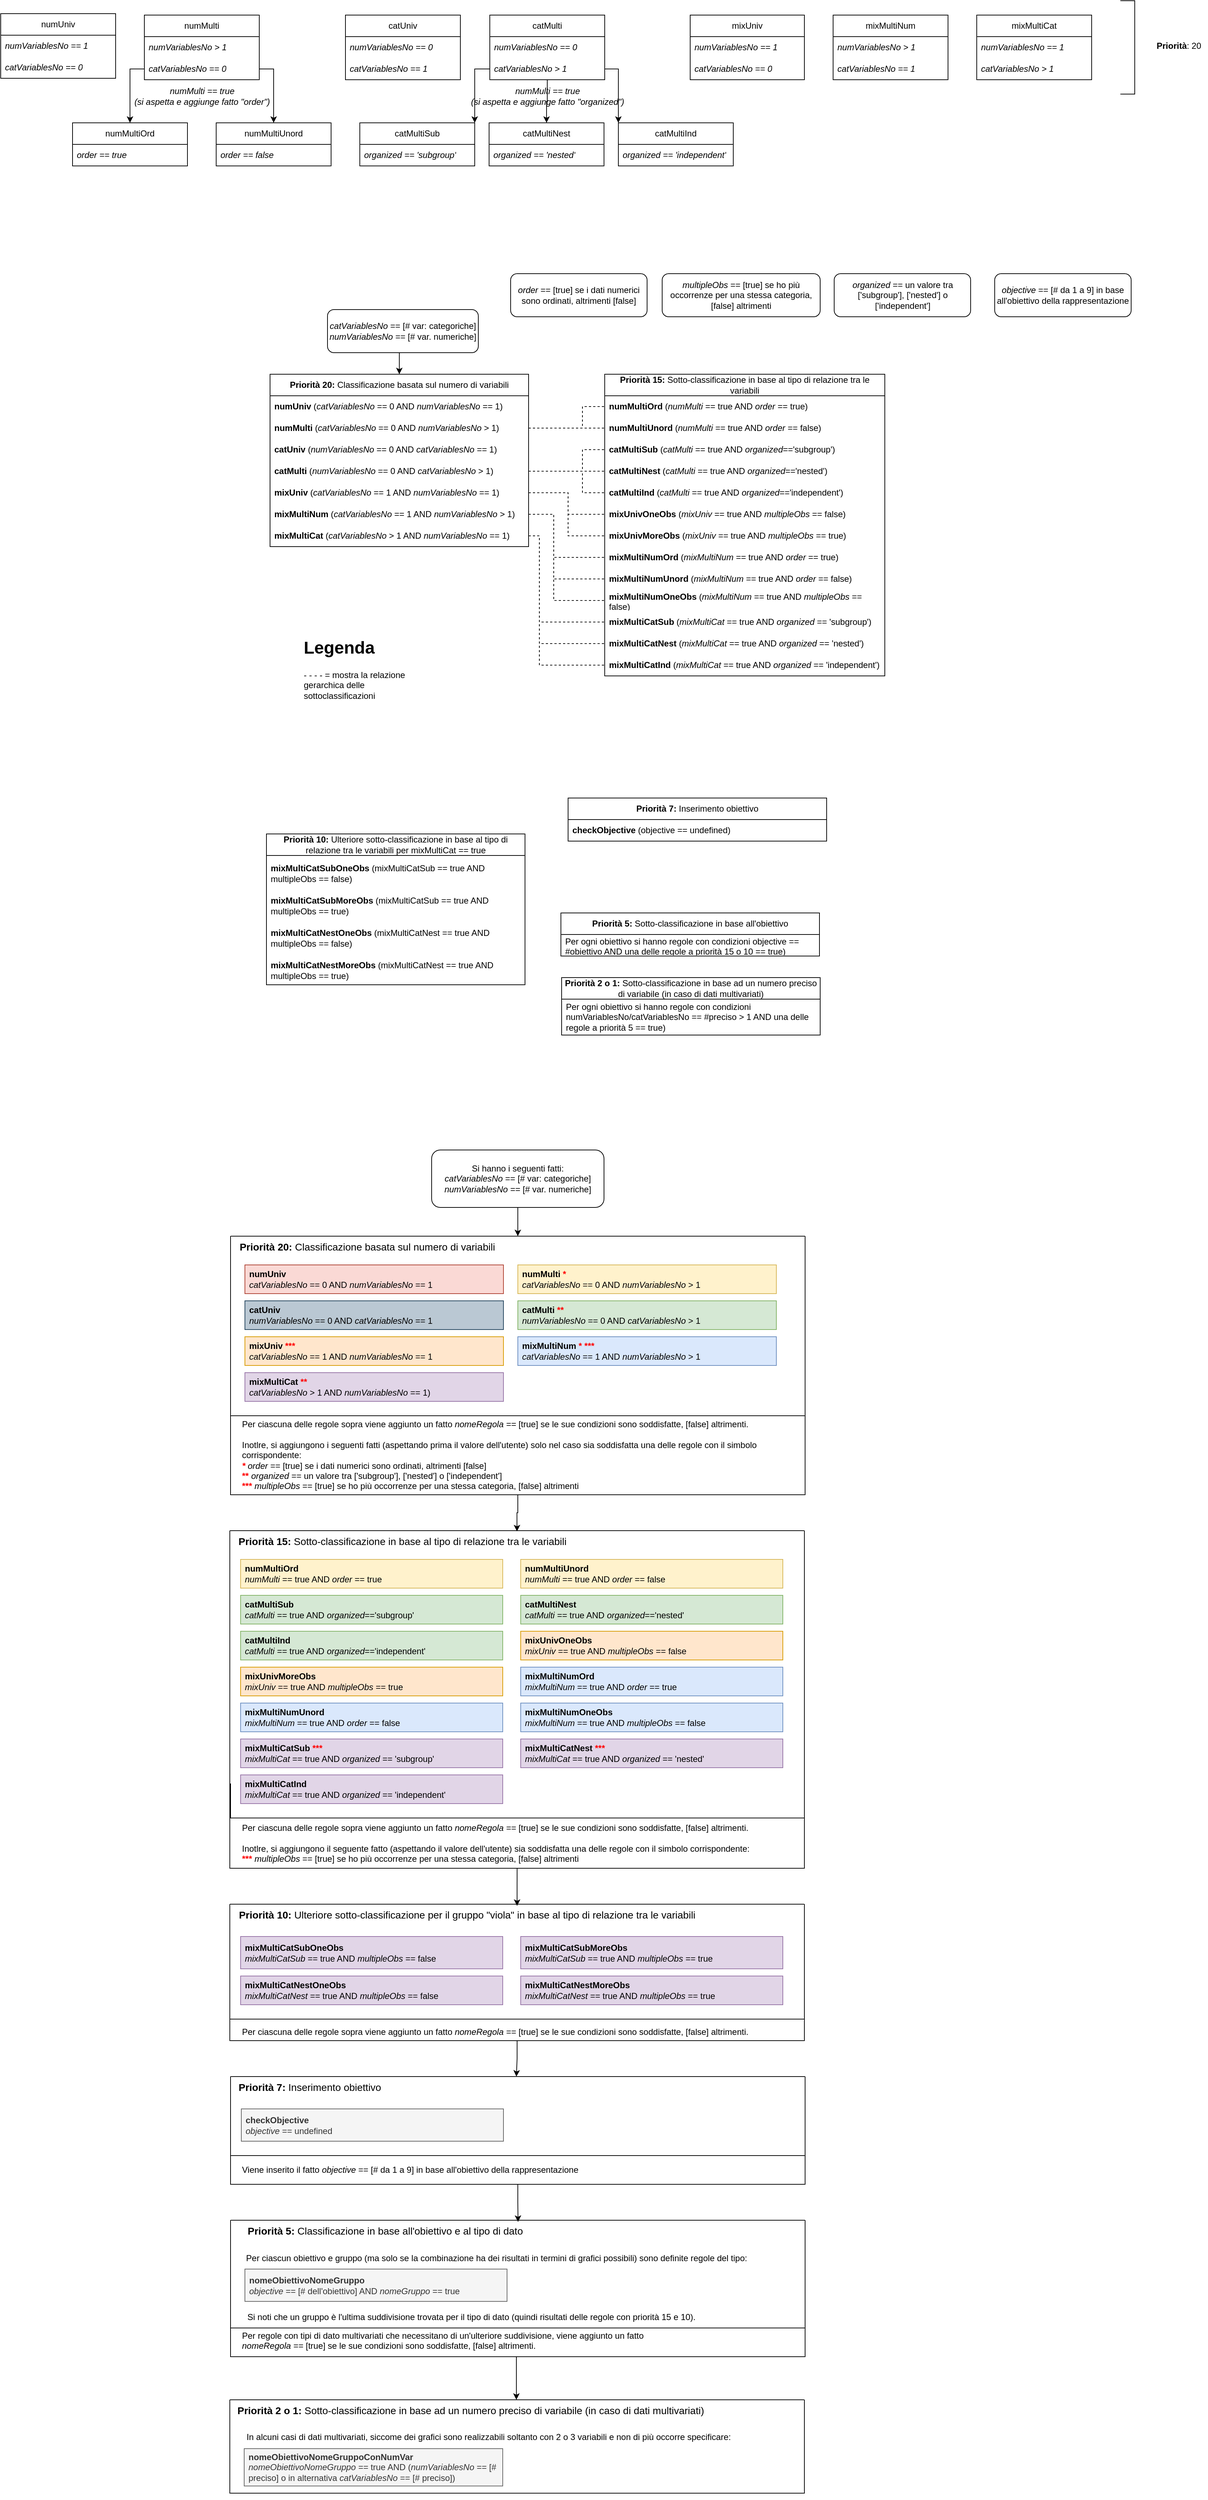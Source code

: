 <mxfile version="24.7.5">
  <diagram name="Page-1" id="qMfdGBkPWlSz2QjfujHM">
    <mxGraphModel dx="1229" dy="629" grid="1" gridSize="10" guides="1" tooltips="1" connect="1" arrows="1" fold="1" page="1" pageScale="1" pageWidth="827" pageHeight="1169" math="0" shadow="0">
      <root>
        <mxCell id="0" />
        <mxCell id="1" parent="0" />
        <mxCell id="XcjOyZF_nGzwvhr7HHlp-1" value="numUniv" style="swimlane;fontStyle=0;childLayout=stackLayout;horizontal=1;startSize=30;horizontalStack=0;resizeParent=1;resizeParentMax=0;resizeLast=0;collapsible=1;marginBottom=0;whiteSpace=wrap;html=1;" vertex="1" parent="1">
          <mxGeometry x="80" y="158" width="160" height="90" as="geometry" />
        </mxCell>
        <mxCell id="XcjOyZF_nGzwvhr7HHlp-2" value="numVariablesNo == 1" style="text;strokeColor=none;fillColor=none;align=left;verticalAlign=middle;spacingLeft=4;spacingRight=4;overflow=hidden;points=[[0,0.5],[1,0.5]];portConstraint=eastwest;rotatable=0;whiteSpace=wrap;html=1;fontStyle=2" vertex="1" parent="XcjOyZF_nGzwvhr7HHlp-1">
          <mxGeometry y="30" width="160" height="30" as="geometry" />
        </mxCell>
        <mxCell id="XcjOyZF_nGzwvhr7HHlp-3" value="catVariablesNo == 0" style="text;strokeColor=none;fillColor=none;align=left;verticalAlign=middle;spacingLeft=4;spacingRight=4;overflow=hidden;points=[[0,0.5],[1,0.5]];portConstraint=eastwest;rotatable=0;whiteSpace=wrap;html=1;fontStyle=2" vertex="1" parent="XcjOyZF_nGzwvhr7HHlp-1">
          <mxGeometry y="60" width="160" height="30" as="geometry" />
        </mxCell>
        <mxCell id="XcjOyZF_nGzwvhr7HHlp-6" value="numMulti" style="swimlane;fontStyle=0;childLayout=stackLayout;horizontal=1;startSize=30;horizontalStack=0;resizeParent=1;resizeParentMax=0;resizeLast=0;collapsible=1;marginBottom=0;whiteSpace=wrap;html=1;" vertex="1" parent="1">
          <mxGeometry x="280" y="160" width="160" height="90" as="geometry" />
        </mxCell>
        <mxCell id="XcjOyZF_nGzwvhr7HHlp-7" value="numVariablesNo &amp;gt; 1" style="text;strokeColor=none;fillColor=none;align=left;verticalAlign=middle;spacingLeft=4;spacingRight=4;overflow=hidden;points=[[0,0.5],[1,0.5]];portConstraint=eastwest;rotatable=0;whiteSpace=wrap;html=1;fontStyle=2" vertex="1" parent="XcjOyZF_nGzwvhr7HHlp-6">
          <mxGeometry y="30" width="160" height="30" as="geometry" />
        </mxCell>
        <mxCell id="XcjOyZF_nGzwvhr7HHlp-8" value="catVariablesNo == 0" style="text;strokeColor=none;fillColor=none;align=left;verticalAlign=middle;spacingLeft=4;spacingRight=4;overflow=hidden;points=[[0,0.5],[1,0.5]];portConstraint=eastwest;rotatable=0;whiteSpace=wrap;html=1;fontStyle=2" vertex="1" parent="XcjOyZF_nGzwvhr7HHlp-6">
          <mxGeometry y="60" width="160" height="30" as="geometry" />
        </mxCell>
        <mxCell id="XcjOyZF_nGzwvhr7HHlp-9" value="catUniv" style="swimlane;fontStyle=0;childLayout=stackLayout;horizontal=1;startSize=30;horizontalStack=0;resizeParent=1;resizeParentMax=0;resizeLast=0;collapsible=1;marginBottom=0;whiteSpace=wrap;html=1;" vertex="1" parent="1">
          <mxGeometry x="560" y="160" width="160" height="90" as="geometry" />
        </mxCell>
        <mxCell id="XcjOyZF_nGzwvhr7HHlp-10" value="numVariablesNo == 0" style="text;strokeColor=none;fillColor=none;align=left;verticalAlign=middle;spacingLeft=4;spacingRight=4;overflow=hidden;points=[[0,0.5],[1,0.5]];portConstraint=eastwest;rotatable=0;whiteSpace=wrap;html=1;fontStyle=2" vertex="1" parent="XcjOyZF_nGzwvhr7HHlp-9">
          <mxGeometry y="30" width="160" height="30" as="geometry" />
        </mxCell>
        <mxCell id="XcjOyZF_nGzwvhr7HHlp-11" value="catVariablesNo == 1" style="text;strokeColor=none;fillColor=none;align=left;verticalAlign=middle;spacingLeft=4;spacingRight=4;overflow=hidden;points=[[0,0.5],[1,0.5]];portConstraint=eastwest;rotatable=0;whiteSpace=wrap;html=1;fontStyle=2" vertex="1" parent="XcjOyZF_nGzwvhr7HHlp-9">
          <mxGeometry y="60" width="160" height="30" as="geometry" />
        </mxCell>
        <mxCell id="XcjOyZF_nGzwvhr7HHlp-12" value="catMulti" style="swimlane;fontStyle=0;childLayout=stackLayout;horizontal=1;startSize=30;horizontalStack=0;resizeParent=1;resizeParentMax=0;resizeLast=0;collapsible=1;marginBottom=0;whiteSpace=wrap;html=1;" vertex="1" parent="1">
          <mxGeometry x="761" y="160" width="160" height="90" as="geometry" />
        </mxCell>
        <mxCell id="XcjOyZF_nGzwvhr7HHlp-13" value="numVariablesNo == 0" style="text;strokeColor=none;fillColor=none;align=left;verticalAlign=middle;spacingLeft=4;spacingRight=4;overflow=hidden;points=[[0,0.5],[1,0.5]];portConstraint=eastwest;rotatable=0;whiteSpace=wrap;html=1;fontStyle=2" vertex="1" parent="XcjOyZF_nGzwvhr7HHlp-12">
          <mxGeometry y="30" width="160" height="30" as="geometry" />
        </mxCell>
        <mxCell id="XcjOyZF_nGzwvhr7HHlp-14" value="catVariablesNo &amp;gt; 1" style="text;strokeColor=none;fillColor=none;align=left;verticalAlign=middle;spacingLeft=4;spacingRight=4;overflow=hidden;points=[[0,0.5],[1,0.5]];portConstraint=eastwest;rotatable=0;whiteSpace=wrap;html=1;fontStyle=2" vertex="1" parent="XcjOyZF_nGzwvhr7HHlp-12">
          <mxGeometry y="60" width="160" height="30" as="geometry" />
        </mxCell>
        <mxCell id="XcjOyZF_nGzwvhr7HHlp-21" value="mixUniv" style="swimlane;fontStyle=0;childLayout=stackLayout;horizontal=1;startSize=30;horizontalStack=0;resizeParent=1;resizeParentMax=0;resizeLast=0;collapsible=1;marginBottom=0;whiteSpace=wrap;html=1;" vertex="1" parent="1">
          <mxGeometry x="1040" y="160" width="159" height="90" as="geometry" />
        </mxCell>
        <mxCell id="XcjOyZF_nGzwvhr7HHlp-22" value="numVariablesNo == 1" style="text;strokeColor=none;fillColor=none;align=left;verticalAlign=middle;spacingLeft=4;spacingRight=4;overflow=hidden;points=[[0,0.5],[1,0.5]];portConstraint=eastwest;rotatable=0;whiteSpace=wrap;html=1;fontStyle=2" vertex="1" parent="XcjOyZF_nGzwvhr7HHlp-21">
          <mxGeometry y="30" width="159" height="30" as="geometry" />
        </mxCell>
        <mxCell id="XcjOyZF_nGzwvhr7HHlp-23" value="catVariablesNo == 0" style="text;strokeColor=none;fillColor=none;align=left;verticalAlign=middle;spacingLeft=4;spacingRight=4;overflow=hidden;points=[[0,0.5],[1,0.5]];portConstraint=eastwest;rotatable=0;whiteSpace=wrap;html=1;fontStyle=2" vertex="1" parent="XcjOyZF_nGzwvhr7HHlp-21">
          <mxGeometry y="60" width="159" height="30" as="geometry" />
        </mxCell>
        <mxCell id="XcjOyZF_nGzwvhr7HHlp-24" value="mixMultiNum" style="swimlane;fontStyle=0;childLayout=stackLayout;horizontal=1;startSize=30;horizontalStack=0;resizeParent=1;resizeParentMax=0;resizeLast=0;collapsible=1;marginBottom=0;whiteSpace=wrap;html=1;" vertex="1" parent="1">
          <mxGeometry x="1239" y="160" width="160" height="90" as="geometry" />
        </mxCell>
        <mxCell id="XcjOyZF_nGzwvhr7HHlp-25" value="numVariablesNo &amp;gt; 1" style="text;strokeColor=none;fillColor=none;align=left;verticalAlign=middle;spacingLeft=4;spacingRight=4;overflow=hidden;points=[[0,0.5],[1,0.5]];portConstraint=eastwest;rotatable=0;whiteSpace=wrap;html=1;fontStyle=2" vertex="1" parent="XcjOyZF_nGzwvhr7HHlp-24">
          <mxGeometry y="30" width="160" height="30" as="geometry" />
        </mxCell>
        <mxCell id="XcjOyZF_nGzwvhr7HHlp-26" value="catVariablesNo == 1" style="text;strokeColor=none;fillColor=none;align=left;verticalAlign=middle;spacingLeft=4;spacingRight=4;overflow=hidden;points=[[0,0.5],[1,0.5]];portConstraint=eastwest;rotatable=0;whiteSpace=wrap;html=1;fontStyle=2" vertex="1" parent="XcjOyZF_nGzwvhr7HHlp-24">
          <mxGeometry y="60" width="160" height="30" as="geometry" />
        </mxCell>
        <mxCell id="XcjOyZF_nGzwvhr7HHlp-27" value="mixMultiCat" style="swimlane;fontStyle=0;childLayout=stackLayout;horizontal=1;startSize=30;horizontalStack=0;resizeParent=1;resizeParentMax=0;resizeLast=0;collapsible=1;marginBottom=0;whiteSpace=wrap;html=1;" vertex="1" parent="1">
          <mxGeometry x="1439" y="160" width="160" height="90" as="geometry" />
        </mxCell>
        <mxCell id="XcjOyZF_nGzwvhr7HHlp-28" value="numVariablesNo == 1" style="text;strokeColor=none;fillColor=none;align=left;verticalAlign=middle;spacingLeft=4;spacingRight=4;overflow=hidden;points=[[0,0.5],[1,0.5]];portConstraint=eastwest;rotatable=0;whiteSpace=wrap;html=1;fontStyle=2" vertex="1" parent="XcjOyZF_nGzwvhr7HHlp-27">
          <mxGeometry y="30" width="160" height="30" as="geometry" />
        </mxCell>
        <mxCell id="XcjOyZF_nGzwvhr7HHlp-29" value="catVariablesNo &amp;gt; 1" style="text;strokeColor=none;fillColor=none;align=left;verticalAlign=middle;spacingLeft=4;spacingRight=4;overflow=hidden;points=[[0,0.5],[1,0.5]];portConstraint=eastwest;rotatable=0;whiteSpace=wrap;html=1;fontStyle=2" vertex="1" parent="XcjOyZF_nGzwvhr7HHlp-27">
          <mxGeometry y="60" width="160" height="30" as="geometry" />
        </mxCell>
        <mxCell id="XcjOyZF_nGzwvhr7HHlp-30" value="" style="pointerEvents=1;verticalLabelPosition=bottom;shadow=0;dashed=0;align=center;html=1;verticalAlign=top;shape=mxgraph.electrical.miscellaneous.permanent_magnet" vertex="1" parent="1">
          <mxGeometry x="1639" y="140" width="20" height="130" as="geometry" />
        </mxCell>
        <mxCell id="XcjOyZF_nGzwvhr7HHlp-31" value="&lt;b&gt;Priorità&lt;/b&gt;: 20" style="text;html=1;align=center;verticalAlign=middle;resizable=0;points=[];autosize=1;strokeColor=none;fillColor=none;" vertex="1" parent="1">
          <mxGeometry x="1680" y="188" width="80" height="30" as="geometry" />
        </mxCell>
        <mxCell id="XcjOyZF_nGzwvhr7HHlp-32" value="numMultiOrd" style="swimlane;fontStyle=0;childLayout=stackLayout;horizontal=1;startSize=30;horizontalStack=0;resizeParent=1;resizeParentMax=0;resizeLast=0;collapsible=1;marginBottom=0;whiteSpace=wrap;html=1;" vertex="1" parent="1">
          <mxGeometry x="180" y="310" width="160" height="60" as="geometry" />
        </mxCell>
        <mxCell id="XcjOyZF_nGzwvhr7HHlp-33" value="order == true" style="text;strokeColor=none;fillColor=none;align=left;verticalAlign=middle;spacingLeft=4;spacingRight=4;overflow=hidden;points=[[0,0.5],[1,0.5]];portConstraint=eastwest;rotatable=0;whiteSpace=wrap;html=1;fontStyle=2" vertex="1" parent="XcjOyZF_nGzwvhr7HHlp-32">
          <mxGeometry y="30" width="160" height="30" as="geometry" />
        </mxCell>
        <mxCell id="XcjOyZF_nGzwvhr7HHlp-41" value="numMultiUnord" style="swimlane;fontStyle=0;childLayout=stackLayout;horizontal=1;startSize=30;horizontalStack=0;resizeParent=1;resizeParentMax=0;resizeLast=0;collapsible=1;marginBottom=0;whiteSpace=wrap;html=1;" vertex="1" parent="1">
          <mxGeometry x="380" y="310" width="160" height="60" as="geometry" />
        </mxCell>
        <mxCell id="XcjOyZF_nGzwvhr7HHlp-42" value="order == false" style="text;strokeColor=none;fillColor=none;align=left;verticalAlign=middle;spacingLeft=4;spacingRight=4;overflow=hidden;points=[[0,0.5],[1,0.5]];portConstraint=eastwest;rotatable=0;whiteSpace=wrap;html=1;fontStyle=2" vertex="1" parent="XcjOyZF_nGzwvhr7HHlp-41">
          <mxGeometry y="30" width="160" height="30" as="geometry" />
        </mxCell>
        <mxCell id="XcjOyZF_nGzwvhr7HHlp-44" style="edgeStyle=orthogonalEdgeStyle;rounded=0;orthogonalLoop=1;jettySize=auto;html=1;exitX=0;exitY=0.5;exitDx=0;exitDy=0;entryX=0.5;entryY=0;entryDx=0;entryDy=0;" edge="1" parent="1" source="XcjOyZF_nGzwvhr7HHlp-8" target="XcjOyZF_nGzwvhr7HHlp-32">
          <mxGeometry relative="1" as="geometry" />
        </mxCell>
        <mxCell id="XcjOyZF_nGzwvhr7HHlp-45" style="edgeStyle=orthogonalEdgeStyle;rounded=0;orthogonalLoop=1;jettySize=auto;html=1;exitX=1;exitY=0.5;exitDx=0;exitDy=0;entryX=0.5;entryY=0;entryDx=0;entryDy=0;" edge="1" parent="1" source="XcjOyZF_nGzwvhr7HHlp-8" target="XcjOyZF_nGzwvhr7HHlp-41">
          <mxGeometry relative="1" as="geometry" />
        </mxCell>
        <mxCell id="XcjOyZF_nGzwvhr7HHlp-46" value="&lt;div&gt;&lt;i&gt;numMulti == true&lt;/i&gt;&lt;/div&gt;&lt;div&gt;&lt;i&gt;(si aspetta e aggiunge fatto &quot;order&quot;)&lt;br&gt;&lt;/i&gt;&lt;/div&gt;" style="text;html=1;align=center;verticalAlign=middle;resizable=0;points=[];autosize=1;strokeColor=none;fillColor=none;" vertex="1" parent="1">
          <mxGeometry x="255" y="253" width="210" height="40" as="geometry" />
        </mxCell>
        <mxCell id="XcjOyZF_nGzwvhr7HHlp-51" value="catMultiSub" style="swimlane;fontStyle=0;childLayout=stackLayout;horizontal=1;startSize=30;horizontalStack=0;resizeParent=1;resizeParentMax=0;resizeLast=0;collapsible=1;marginBottom=0;whiteSpace=wrap;html=1;" vertex="1" parent="1">
          <mxGeometry x="580" y="310" width="160" height="60" as="geometry" />
        </mxCell>
        <mxCell id="XcjOyZF_nGzwvhr7HHlp-52" value="organized == &#39;subgroup&#39;" style="text;strokeColor=none;fillColor=none;align=left;verticalAlign=middle;spacingLeft=4;spacingRight=4;overflow=hidden;points=[[0,0.5],[1,0.5]];portConstraint=eastwest;rotatable=0;whiteSpace=wrap;html=1;fontStyle=2" vertex="1" parent="XcjOyZF_nGzwvhr7HHlp-51">
          <mxGeometry y="30" width="160" height="30" as="geometry" />
        </mxCell>
        <mxCell id="XcjOyZF_nGzwvhr7HHlp-53" value="catMultiNest" style="swimlane;fontStyle=0;childLayout=stackLayout;horizontal=1;startSize=30;horizontalStack=0;resizeParent=1;resizeParentMax=0;resizeLast=0;collapsible=1;marginBottom=0;whiteSpace=wrap;html=1;" vertex="1" parent="1">
          <mxGeometry x="760" y="310" width="160" height="60" as="geometry" />
        </mxCell>
        <mxCell id="XcjOyZF_nGzwvhr7HHlp-54" value="organized == &#39;nested&#39;" style="text;strokeColor=none;fillColor=none;align=left;verticalAlign=middle;spacingLeft=4;spacingRight=4;overflow=hidden;points=[[0,0.5],[1,0.5]];portConstraint=eastwest;rotatable=0;whiteSpace=wrap;html=1;fontStyle=2" vertex="1" parent="XcjOyZF_nGzwvhr7HHlp-53">
          <mxGeometry y="30" width="160" height="30" as="geometry" />
        </mxCell>
        <mxCell id="XcjOyZF_nGzwvhr7HHlp-55" value="catMultiInd" style="swimlane;fontStyle=0;childLayout=stackLayout;horizontal=1;startSize=30;horizontalStack=0;resizeParent=1;resizeParentMax=0;resizeLast=0;collapsible=1;marginBottom=0;whiteSpace=wrap;html=1;" vertex="1" parent="1">
          <mxGeometry x="940" y="310" width="160" height="60" as="geometry" />
        </mxCell>
        <mxCell id="XcjOyZF_nGzwvhr7HHlp-56" value="&lt;div&gt;organized == &#39;independent&#39;&lt;/div&gt;" style="text;strokeColor=none;fillColor=none;align=left;verticalAlign=middle;spacingLeft=4;spacingRight=4;overflow=hidden;points=[[0,0.5],[1,0.5]];portConstraint=eastwest;rotatable=0;whiteSpace=wrap;html=1;fontStyle=2" vertex="1" parent="XcjOyZF_nGzwvhr7HHlp-55">
          <mxGeometry y="30" width="160" height="30" as="geometry" />
        </mxCell>
        <mxCell id="XcjOyZF_nGzwvhr7HHlp-57" style="edgeStyle=orthogonalEdgeStyle;rounded=0;orthogonalLoop=1;jettySize=auto;html=1;exitX=1;exitY=0.5;exitDx=0;exitDy=0;entryX=0;entryY=0;entryDx=0;entryDy=0;" edge="1" parent="1" source="XcjOyZF_nGzwvhr7HHlp-14" target="XcjOyZF_nGzwvhr7HHlp-55">
          <mxGeometry relative="1" as="geometry">
            <Array as="points">
              <mxPoint x="940" y="235" />
            </Array>
          </mxGeometry>
        </mxCell>
        <mxCell id="XcjOyZF_nGzwvhr7HHlp-58" style="edgeStyle=orthogonalEdgeStyle;rounded=0;orthogonalLoop=1;jettySize=auto;html=1;exitX=0;exitY=0.5;exitDx=0;exitDy=0;entryX=1;entryY=0;entryDx=0;entryDy=0;" edge="1" parent="1" source="XcjOyZF_nGzwvhr7HHlp-14" target="XcjOyZF_nGzwvhr7HHlp-51">
          <mxGeometry relative="1" as="geometry" />
        </mxCell>
        <mxCell id="XcjOyZF_nGzwvhr7HHlp-59" style="edgeStyle=orthogonalEdgeStyle;rounded=0;orthogonalLoop=1;jettySize=auto;html=1;exitX=0.5;exitY=1;exitDx=0;exitDy=0;entryX=0.5;entryY=0;entryDx=0;entryDy=0;" edge="1" parent="1" source="XcjOyZF_nGzwvhr7HHlp-12" target="XcjOyZF_nGzwvhr7HHlp-53">
          <mxGeometry relative="1" as="geometry">
            <mxPoint x="841" y="300" as="targetPoint" />
          </mxGeometry>
        </mxCell>
        <mxCell id="XcjOyZF_nGzwvhr7HHlp-60" value="&lt;div&gt;&lt;i&gt;numMulti == true&lt;/i&gt;&lt;/div&gt;&lt;div&gt;&lt;i&gt;(si aspetta e aggiunge fatto &quot;organized&quot;)&lt;br&gt;&lt;/i&gt;&lt;/div&gt;" style="text;html=1;align=center;verticalAlign=middle;resizable=0;points=[];autosize=1;" vertex="1" parent="1">
          <mxGeometry x="726" y="253" width="230" height="40" as="geometry" />
        </mxCell>
        <mxCell id="XcjOyZF_nGzwvhr7HHlp-80" value="&lt;b&gt;Priorità 20:&lt;/b&gt; Classificazione basata sul numero di variabili" style="swimlane;fontStyle=0;childLayout=stackLayout;horizontal=1;startSize=30;horizontalStack=0;resizeParent=1;resizeParentMax=0;resizeLast=0;collapsible=1;marginBottom=0;whiteSpace=wrap;html=1;" vertex="1" parent="1">
          <mxGeometry x="455" y="660" width="360" height="240" as="geometry" />
        </mxCell>
        <mxCell id="XcjOyZF_nGzwvhr7HHlp-81" value="&lt;b&gt;numUniv&lt;/b&gt; (&lt;i&gt;catVariablesNo&lt;/i&gt; == 0 AND&lt;i&gt; numVariablesNo &lt;/i&gt;== 1)" style="text;strokeColor=none;fillColor=none;align=left;verticalAlign=middle;spacingLeft=4;spacingRight=4;overflow=hidden;points=[[0,0.5],[1,0.5]];portConstraint=eastwest;rotatable=0;whiteSpace=wrap;html=1;" vertex="1" parent="XcjOyZF_nGzwvhr7HHlp-80">
          <mxGeometry y="30" width="360" height="30" as="geometry" />
        </mxCell>
        <mxCell id="XcjOyZF_nGzwvhr7HHlp-82" value="&lt;b&gt;numMulti &lt;/b&gt;(&lt;i&gt;catVariablesNo &lt;/i&gt;== 0 AND &lt;i&gt;numVariablesNo&lt;/i&gt; &amp;gt; 1)" style="text;strokeColor=none;fillColor=none;align=left;verticalAlign=middle;spacingLeft=4;spacingRight=4;overflow=hidden;points=[[0,0.5],[1,0.5]];portConstraint=eastwest;rotatable=0;whiteSpace=wrap;html=1;" vertex="1" parent="XcjOyZF_nGzwvhr7HHlp-80">
          <mxGeometry y="60" width="360" height="30" as="geometry" />
        </mxCell>
        <mxCell id="XcjOyZF_nGzwvhr7HHlp-83" value="&lt;b&gt;catUniv&lt;/b&gt; (&lt;i&gt;numVariablesNo&lt;/i&gt; == 0 AND &lt;i&gt;catVariablesNo &lt;/i&gt;== 1)" style="text;strokeColor=none;fillColor=none;align=left;verticalAlign=middle;spacingLeft=4;spacingRight=4;overflow=hidden;points=[[0,0.5],[1,0.5]];portConstraint=eastwest;rotatable=0;whiteSpace=wrap;html=1;" vertex="1" parent="XcjOyZF_nGzwvhr7HHlp-80">
          <mxGeometry y="90" width="360" height="30" as="geometry" />
        </mxCell>
        <mxCell id="XcjOyZF_nGzwvhr7HHlp-84" value="&lt;b&gt;catMulti&lt;/b&gt; (&lt;i&gt;numVariablesNo&lt;/i&gt; == 0 AND &lt;i&gt;catVariablesNo &lt;/i&gt;&amp;gt; 1)" style="text;strokeColor=none;fillColor=none;align=left;verticalAlign=middle;spacingLeft=4;spacingRight=4;overflow=hidden;points=[[0,0.5],[1,0.5]];portConstraint=eastwest;rotatable=0;whiteSpace=wrap;html=1;" vertex="1" parent="XcjOyZF_nGzwvhr7HHlp-80">
          <mxGeometry y="120" width="360" height="30" as="geometry" />
        </mxCell>
        <mxCell id="XcjOyZF_nGzwvhr7HHlp-87" value="&lt;b&gt;mixUniv&lt;/b&gt; (&lt;i&gt;catVariablesNo &lt;/i&gt;== 1 AND &lt;i&gt;numVariablesNo &lt;/i&gt;== 1)" style="text;strokeColor=none;fillColor=none;align=left;verticalAlign=middle;spacingLeft=4;spacingRight=4;overflow=hidden;points=[[0,0.5],[1,0.5]];portConstraint=eastwest;rotatable=0;whiteSpace=wrap;html=1;" vertex="1" parent="XcjOyZF_nGzwvhr7HHlp-80">
          <mxGeometry y="150" width="360" height="30" as="geometry" />
        </mxCell>
        <mxCell id="XcjOyZF_nGzwvhr7HHlp-86" value="&lt;b&gt;mixMultiNum&lt;/b&gt; (&lt;i&gt;catVariablesNo &lt;/i&gt;== 1 AND &lt;i&gt;numVariablesNo &lt;/i&gt;&amp;gt; 1)" style="text;strokeColor=none;fillColor=none;align=left;verticalAlign=middle;spacingLeft=4;spacingRight=4;overflow=hidden;points=[[0,0.5],[1,0.5]];portConstraint=eastwest;rotatable=0;whiteSpace=wrap;html=1;" vertex="1" parent="XcjOyZF_nGzwvhr7HHlp-80">
          <mxGeometry y="180" width="360" height="30" as="geometry" />
        </mxCell>
        <mxCell id="XcjOyZF_nGzwvhr7HHlp-85" value="&lt;b&gt;mixMultiCat&lt;/b&gt; (&lt;i&gt;catVariablesNo &lt;/i&gt;&amp;gt; 1 AND &lt;i&gt;numVariablesNo &lt;/i&gt;== 1)" style="text;strokeColor=none;fillColor=none;align=left;verticalAlign=middle;spacingLeft=4;spacingRight=4;overflow=hidden;points=[[0,0.5],[1,0.5]];portConstraint=eastwest;rotatable=0;whiteSpace=wrap;html=1;" vertex="1" parent="XcjOyZF_nGzwvhr7HHlp-80">
          <mxGeometry y="210" width="360" height="30" as="geometry" />
        </mxCell>
        <mxCell id="XcjOyZF_nGzwvhr7HHlp-108" value="&lt;b&gt;Priorità 10:&lt;/b&gt; Ulteriore sotto-classificazione in base al tipo di relazione tra le variabili per mixMultiCat == true" style="swimlane;fontStyle=0;childLayout=stackLayout;horizontal=1;startSize=30;horizontalStack=0;resizeParent=1;resizeParentMax=0;resizeLast=0;collapsible=1;marginBottom=0;whiteSpace=wrap;html=1;" vertex="1" parent="1">
          <mxGeometry x="450" y="1300" width="360" height="210" as="geometry" />
        </mxCell>
        <mxCell id="XcjOyZF_nGzwvhr7HHlp-109" value="&lt;b&gt;mixMultiCatSubOneObs &lt;/b&gt;(mixMultiCatSub == true AND multipleObs == false)" style="text;strokeColor=none;fillColor=none;align=left;verticalAlign=middle;spacingLeft=4;spacingRight=4;overflow=hidden;points=[[0,0.5],[1,0.5]];portConstraint=eastwest;rotatable=0;whiteSpace=wrap;html=1;" vertex="1" parent="XcjOyZF_nGzwvhr7HHlp-108">
          <mxGeometry y="30" width="360" height="50" as="geometry" />
        </mxCell>
        <mxCell id="XcjOyZF_nGzwvhr7HHlp-110" value="&lt;b&gt;mixMultiCatSubMoreObs &lt;/b&gt;(mixMultiCatSub == true AND multipleObs == true)" style="text;strokeColor=none;fillColor=none;align=left;verticalAlign=middle;spacingLeft=4;spacingRight=4;overflow=hidden;points=[[0,0.5],[1,0.5]];portConstraint=eastwest;rotatable=0;whiteSpace=wrap;html=1;" vertex="1" parent="XcjOyZF_nGzwvhr7HHlp-108">
          <mxGeometry y="80" width="360" height="40" as="geometry" />
        </mxCell>
        <mxCell id="XcjOyZF_nGzwvhr7HHlp-111" value="&lt;b&gt;mixMultiCatNestOneObs &lt;/b&gt;(mixMultiCatNest == true AND multipleObs == false)" style="text;strokeColor=none;fillColor=none;align=left;verticalAlign=middle;spacingLeft=4;spacingRight=4;overflow=hidden;points=[[0,0.5],[1,0.5]];portConstraint=eastwest;rotatable=0;whiteSpace=wrap;html=1;" vertex="1" parent="XcjOyZF_nGzwvhr7HHlp-108">
          <mxGeometry y="120" width="360" height="50" as="geometry" />
        </mxCell>
        <mxCell id="XcjOyZF_nGzwvhr7HHlp-112" value="&lt;b&gt;mixMultiCatNestMoreObs &lt;/b&gt;(mixMultiCatNest == true AND multipleObs == true)" style="text;strokeColor=none;fillColor=none;align=left;verticalAlign=middle;spacingLeft=4;spacingRight=4;overflow=hidden;points=[[0,0.5],[1,0.5]];portConstraint=eastwest;rotatable=0;whiteSpace=wrap;html=1;" vertex="1" parent="XcjOyZF_nGzwvhr7HHlp-108">
          <mxGeometry y="170" width="360" height="40" as="geometry" />
        </mxCell>
        <mxCell id="XcjOyZF_nGzwvhr7HHlp-122" value="&lt;b&gt;Priorità 15:&lt;/b&gt; Sotto-classificazione in base al tipo di relazione tra le variabili" style="swimlane;fontStyle=0;childLayout=stackLayout;horizontal=1;startSize=30;horizontalStack=0;resizeParent=1;resizeParentMax=0;resizeLast=0;collapsible=1;marginBottom=0;whiteSpace=wrap;html=1;" vertex="1" parent="1">
          <mxGeometry x="921" y="660" width="390" height="420" as="geometry" />
        </mxCell>
        <mxCell id="XcjOyZF_nGzwvhr7HHlp-123" value="&lt;b&gt;numMultiOrd&lt;/b&gt; (&lt;i&gt;numMulti &lt;/i&gt;== true AND &lt;i&gt;order &lt;/i&gt;== true)" style="text;strokeColor=none;fillColor=none;align=left;verticalAlign=middle;spacingLeft=4;spacingRight=4;overflow=hidden;points=[[0,0.5],[1,0.5]];portConstraint=eastwest;rotatable=0;whiteSpace=wrap;html=1;" vertex="1" parent="XcjOyZF_nGzwvhr7HHlp-122">
          <mxGeometry y="30" width="390" height="30" as="geometry" />
        </mxCell>
        <mxCell id="XcjOyZF_nGzwvhr7HHlp-124" value="&lt;b&gt;numMultiUnord &lt;/b&gt;(&lt;i&gt;numMulti &lt;/i&gt;== true AND &lt;i&gt;order &lt;/i&gt;== false)" style="text;strokeColor=none;fillColor=none;align=left;verticalAlign=middle;spacingLeft=4;spacingRight=4;overflow=hidden;points=[[0,0.5],[1,0.5]];portConstraint=eastwest;rotatable=0;whiteSpace=wrap;html=1;" vertex="1" parent="XcjOyZF_nGzwvhr7HHlp-122">
          <mxGeometry y="60" width="390" height="30" as="geometry" />
        </mxCell>
        <mxCell id="XcjOyZF_nGzwvhr7HHlp-125" value="&lt;b&gt;catMultiSub&lt;/b&gt; (&lt;i&gt;catMulti &lt;/i&gt;== true AND &lt;i&gt;organized&lt;/i&gt;==&#39;subgroup&#39;)" style="text;strokeColor=none;fillColor=none;align=left;verticalAlign=middle;spacingLeft=4;spacingRight=4;overflow=hidden;points=[[0,0.5],[1,0.5]];portConstraint=eastwest;rotatable=0;whiteSpace=wrap;html=1;" vertex="1" parent="XcjOyZF_nGzwvhr7HHlp-122">
          <mxGeometry y="90" width="390" height="30" as="geometry" />
        </mxCell>
        <mxCell id="XcjOyZF_nGzwvhr7HHlp-126" value="&lt;b&gt;catMultiNest&lt;/b&gt; (&lt;i&gt;catMulti &lt;/i&gt;== true AND &lt;i&gt;organized&lt;/i&gt;==&#39;nested&#39;)" style="text;strokeColor=none;fillColor=none;align=left;verticalAlign=middle;spacingLeft=4;spacingRight=4;overflow=hidden;points=[[0,0.5],[1,0.5]];portConstraint=eastwest;rotatable=0;whiteSpace=wrap;html=1;" vertex="1" parent="XcjOyZF_nGzwvhr7HHlp-122">
          <mxGeometry y="120" width="390" height="30" as="geometry" />
        </mxCell>
        <mxCell id="XcjOyZF_nGzwvhr7HHlp-127" value="&lt;b&gt;catMultiInd &lt;/b&gt; (&lt;i&gt;catMulti &lt;/i&gt;== true AND &lt;i&gt;organized&lt;/i&gt;==&#39;independent&#39;)" style="text;strokeColor=none;fillColor=none;align=left;verticalAlign=middle;spacingLeft=4;spacingRight=4;overflow=hidden;points=[[0,0.5],[1,0.5]];portConstraint=eastwest;rotatable=0;whiteSpace=wrap;html=1;" vertex="1" parent="XcjOyZF_nGzwvhr7HHlp-122">
          <mxGeometry y="150" width="390" height="30" as="geometry" />
        </mxCell>
        <mxCell id="XcjOyZF_nGzwvhr7HHlp-128" value="&lt;b&gt;mixUnivOneObs&lt;/b&gt; (&lt;i&gt;mixUniv &lt;/i&gt;== true AND &lt;i&gt;multipleObs &lt;/i&gt;== false)" style="text;strokeColor=none;fillColor=none;align=left;verticalAlign=middle;spacingLeft=4;spacingRight=4;overflow=hidden;points=[[0,0.5],[1,0.5]];portConstraint=eastwest;rotatable=0;whiteSpace=wrap;html=1;" vertex="1" parent="XcjOyZF_nGzwvhr7HHlp-122">
          <mxGeometry y="180" width="390" height="30" as="geometry" />
        </mxCell>
        <mxCell id="XcjOyZF_nGzwvhr7HHlp-129" value="&lt;b&gt;mixUnivMoreObs&lt;/b&gt; (&lt;i&gt;mixUniv &lt;/i&gt;== true AND &lt;i&gt;multipleObs &lt;/i&gt;== true)" style="text;strokeColor=none;fillColor=none;align=left;verticalAlign=middle;spacingLeft=4;spacingRight=4;overflow=hidden;points=[[0,0.5],[1,0.5]];portConstraint=eastwest;rotatable=0;whiteSpace=wrap;html=1;" vertex="1" parent="XcjOyZF_nGzwvhr7HHlp-122">
          <mxGeometry y="210" width="390" height="30" as="geometry" />
        </mxCell>
        <mxCell id="XcjOyZF_nGzwvhr7HHlp-130" value="&lt;b&gt;mixMultiNumOrd&lt;/b&gt; (&lt;i&gt;mixMultiNum &lt;/i&gt;== true AND &lt;i&gt;order &lt;/i&gt;== true)" style="text;strokeColor=none;fillColor=none;align=left;verticalAlign=middle;spacingLeft=4;spacingRight=4;overflow=hidden;points=[[0,0.5],[1,0.5]];portConstraint=eastwest;rotatable=0;whiteSpace=wrap;html=1;" vertex="1" parent="XcjOyZF_nGzwvhr7HHlp-122">
          <mxGeometry y="240" width="390" height="30" as="geometry" />
        </mxCell>
        <mxCell id="XcjOyZF_nGzwvhr7HHlp-131" value="&lt;b&gt;mixMultiNumUnord&lt;/b&gt; (&lt;i&gt;mixMultiNum &lt;/i&gt;== true AND &lt;i&gt;order &lt;/i&gt;== false)" style="text;strokeColor=none;fillColor=none;align=left;verticalAlign=middle;spacingLeft=4;spacingRight=4;overflow=hidden;points=[[0,0.5],[1,0.5]];portConstraint=eastwest;rotatable=0;whiteSpace=wrap;html=1;" vertex="1" parent="XcjOyZF_nGzwvhr7HHlp-122">
          <mxGeometry y="270" width="390" height="30" as="geometry" />
        </mxCell>
        <mxCell id="XcjOyZF_nGzwvhr7HHlp-132" value="&lt;b&gt;mixMultiNumOneObs &lt;/b&gt;(&lt;i&gt;mixMultiNum &lt;/i&gt;== true AND &lt;i&gt;multipleObs &lt;/i&gt;== false)" style="text;strokeColor=none;fillColor=none;align=left;verticalAlign=middle;spacingLeft=4;spacingRight=4;overflow=hidden;points=[[0,0.5],[1,0.5]];portConstraint=eastwest;rotatable=0;whiteSpace=wrap;html=1;" vertex="1" parent="XcjOyZF_nGzwvhr7HHlp-122">
          <mxGeometry y="300" width="390" height="30" as="geometry" />
        </mxCell>
        <mxCell id="XcjOyZF_nGzwvhr7HHlp-133" value="&lt;b&gt;mixMultiCatSub&lt;/b&gt; (&lt;i&gt;mixMultiCat &lt;/i&gt;== true AND &lt;i&gt;organized &lt;/i&gt;== &#39;subgroup&#39;)" style="text;strokeColor=none;fillColor=none;align=left;verticalAlign=middle;spacingLeft=4;spacingRight=4;overflow=hidden;points=[[0,0.5],[1,0.5]];portConstraint=eastwest;rotatable=0;whiteSpace=wrap;html=1;" vertex="1" parent="XcjOyZF_nGzwvhr7HHlp-122">
          <mxGeometry y="330" width="390" height="30" as="geometry" />
        </mxCell>
        <mxCell id="XcjOyZF_nGzwvhr7HHlp-134" value="&lt;b&gt;mixMultiCatNest&lt;/b&gt; (&lt;i&gt;mixMultiCat &lt;/i&gt;== true AND &lt;i&gt;organized &lt;/i&gt;== &#39;nested&#39;)" style="text;strokeColor=none;fillColor=none;align=left;verticalAlign=middle;spacingLeft=4;spacingRight=4;overflow=hidden;points=[[0,0.5],[1,0.5]];portConstraint=eastwest;rotatable=0;whiteSpace=wrap;html=1;" vertex="1" parent="XcjOyZF_nGzwvhr7HHlp-122">
          <mxGeometry y="360" width="390" height="30" as="geometry" />
        </mxCell>
        <mxCell id="XcjOyZF_nGzwvhr7HHlp-135" value="&lt;b&gt;mixMultiCatInd&lt;/b&gt; (&lt;i&gt;mixMultiCat &lt;/i&gt;== true AND &lt;i&gt;organized &lt;/i&gt;== &#39;independent&#39;)" style="text;strokeColor=none;fillColor=none;align=left;verticalAlign=middle;spacingLeft=4;spacingRight=4;overflow=hidden;points=[[0,0.5],[1,0.5]];portConstraint=eastwest;rotatable=0;whiteSpace=wrap;html=1;" vertex="1" parent="XcjOyZF_nGzwvhr7HHlp-122">
          <mxGeometry y="390" width="390" height="30" as="geometry" />
        </mxCell>
        <mxCell id="XcjOyZF_nGzwvhr7HHlp-136" value="&lt;b&gt;Priorità 7:&lt;/b&gt; Inserimento obiettivo" style="swimlane;fontStyle=0;childLayout=stackLayout;horizontal=1;startSize=30;horizontalStack=0;resizeParent=1;resizeParentMax=0;resizeLast=0;collapsible=1;marginBottom=0;whiteSpace=wrap;html=1;" vertex="1" parent="1">
          <mxGeometry x="870" y="1250" width="360" height="60" as="geometry" />
        </mxCell>
        <mxCell id="XcjOyZF_nGzwvhr7HHlp-137" value="&lt;b&gt;checkObjective &lt;/b&gt;(objective == undefined)" style="text;strokeColor=none;fillColor=none;align=left;verticalAlign=middle;spacingLeft=4;spacingRight=4;overflow=hidden;points=[[0,0.5],[1,0.5]];portConstraint=eastwest;rotatable=0;whiteSpace=wrap;html=1;" vertex="1" parent="XcjOyZF_nGzwvhr7HHlp-136">
          <mxGeometry y="30" width="360" height="30" as="geometry" />
        </mxCell>
        <mxCell id="XcjOyZF_nGzwvhr7HHlp-144" value="&lt;b&gt;Priorità 5:&lt;/b&gt; Sotto-classificazione in base all&#39;obiettivo" style="swimlane;fontStyle=0;childLayout=stackLayout;horizontal=1;startSize=30;horizontalStack=0;resizeParent=1;resizeParentMax=0;resizeLast=0;collapsible=1;marginBottom=0;whiteSpace=wrap;html=1;" vertex="1" parent="1">
          <mxGeometry x="860" y="1410" width="360" height="60" as="geometry" />
        </mxCell>
        <mxCell id="XcjOyZF_nGzwvhr7HHlp-145" value="Per ogni obiettivo si hanno regole con condizioni objective == #obiettivo AND una delle regole a priorità 15 o 10 == true)" style="text;strokeColor=none;fillColor=none;align=left;verticalAlign=middle;spacingLeft=4;spacingRight=4;overflow=hidden;points=[[0,0.5],[1,0.5]];portConstraint=eastwest;rotatable=0;whiteSpace=wrap;html=1;" vertex="1" parent="XcjOyZF_nGzwvhr7HHlp-144">
          <mxGeometry y="30" width="360" height="30" as="geometry" />
        </mxCell>
        <mxCell id="XcjOyZF_nGzwvhr7HHlp-149" value="&lt;b&gt;Priorità 2 o 1:&lt;/b&gt; Sotto-classificazione in base ad un numero preciso di variabile (in caso di dati multivariati)" style="swimlane;fontStyle=0;childLayout=stackLayout;horizontal=1;startSize=30;horizontalStack=0;resizeParent=1;resizeParentMax=0;resizeLast=0;collapsible=1;marginBottom=0;whiteSpace=wrap;html=1;" vertex="1" parent="1">
          <mxGeometry x="861" y="1500" width="360" height="80" as="geometry" />
        </mxCell>
        <mxCell id="XcjOyZF_nGzwvhr7HHlp-150" value="Per ogni obiettivo si hanno regole con condizioni numVariablesNo/catVariablesNo == #preciso &amp;gt; 1 AND una delle regole a priorità 5 == true)" style="text;strokeColor=none;fillColor=none;align=left;verticalAlign=middle;spacingLeft=4;spacingRight=4;overflow=hidden;points=[[0,0.5],[1,0.5]];portConstraint=eastwest;rotatable=0;whiteSpace=wrap;html=1;" vertex="1" parent="XcjOyZF_nGzwvhr7HHlp-149">
          <mxGeometry y="30" width="360" height="50" as="geometry" />
        </mxCell>
        <mxCell id="XcjOyZF_nGzwvhr7HHlp-152" style="edgeStyle=orthogonalEdgeStyle;rounded=0;orthogonalLoop=1;jettySize=auto;html=1;exitX=0.5;exitY=1;exitDx=0;exitDy=0;entryX=0.5;entryY=0;entryDx=0;entryDy=0;" edge="1" parent="1" source="XcjOyZF_nGzwvhr7HHlp-151" target="XcjOyZF_nGzwvhr7HHlp-80">
          <mxGeometry relative="1" as="geometry" />
        </mxCell>
        <mxCell id="XcjOyZF_nGzwvhr7HHlp-151" value="&lt;i&gt;catVariablesNo&lt;/i&gt; == [# var: categoriche]&lt;div&gt;&lt;i&gt;numVariablesNo &lt;/i&gt;== [# var. numeriche]&lt;/div&gt;" style="rounded=1;whiteSpace=wrap;html=1;" vertex="1" parent="1">
          <mxGeometry x="535" y="570" width="210" height="60" as="geometry" />
        </mxCell>
        <mxCell id="XcjOyZF_nGzwvhr7HHlp-153" value="&lt;i&gt;order&lt;/i&gt; == [true] se i dati numerici sono ordinati, altrimenti [false]" style="rounded=1;whiteSpace=wrap;html=1;" vertex="1" parent="1">
          <mxGeometry x="790" y="520" width="190" height="60" as="geometry" />
        </mxCell>
        <mxCell id="XcjOyZF_nGzwvhr7HHlp-154" value="&lt;i&gt;organized&lt;/i&gt; == un valore tra [&#39;subgroup&#39;], [&#39;nested&#39;] o [&#39;independent&#39;]" style="rounded=1;whiteSpace=wrap;html=1;" vertex="1" parent="1">
          <mxGeometry x="1240.5" y="520" width="190" height="60" as="geometry" />
        </mxCell>
        <mxCell id="XcjOyZF_nGzwvhr7HHlp-155" value="&lt;i&gt;multipleObs&lt;/i&gt; == [true] se ho più occorrenze per una stessa categoria, [false] altrimenti" style="rounded=1;whiteSpace=wrap;html=1;" vertex="1" parent="1">
          <mxGeometry x="1001" y="520" width="220" height="60" as="geometry" />
        </mxCell>
        <mxCell id="XcjOyZF_nGzwvhr7HHlp-156" value="&lt;i&gt;objective&lt;/i&gt; == [# da 1 a 9] in base all&#39;obiettivo della rappresentazione" style="rounded=1;whiteSpace=wrap;html=1;" vertex="1" parent="1">
          <mxGeometry x="1464" y="520" width="190" height="60" as="geometry" />
        </mxCell>
        <mxCell id="XcjOyZF_nGzwvhr7HHlp-158" style="edgeStyle=orthogonalEdgeStyle;rounded=0;orthogonalLoop=1;jettySize=auto;html=1;exitX=1;exitY=0.5;exitDx=0;exitDy=0;entryX=0;entryY=0.5;entryDx=0;entryDy=0;endArrow=none;endFill=0;dashed=1;" edge="1" parent="1" source="XcjOyZF_nGzwvhr7HHlp-82" target="XcjOyZF_nGzwvhr7HHlp-123">
          <mxGeometry relative="1" as="geometry">
            <Array as="points">
              <mxPoint x="890" y="735" />
              <mxPoint x="890" y="705" />
            </Array>
          </mxGeometry>
        </mxCell>
        <mxCell id="XcjOyZF_nGzwvhr7HHlp-159" style="edgeStyle=orthogonalEdgeStyle;rounded=0;orthogonalLoop=1;jettySize=auto;html=1;exitX=1;exitY=0.5;exitDx=0;exitDy=0;entryX=0;entryY=0.5;entryDx=0;entryDy=0;endArrow=none;endFill=0;dashed=1;" edge="1" parent="1" source="XcjOyZF_nGzwvhr7HHlp-82" target="XcjOyZF_nGzwvhr7HHlp-124">
          <mxGeometry relative="1" as="geometry" />
        </mxCell>
        <mxCell id="XcjOyZF_nGzwvhr7HHlp-160" style="edgeStyle=orthogonalEdgeStyle;rounded=0;orthogonalLoop=1;jettySize=auto;html=1;exitX=1;exitY=0.5;exitDx=0;exitDy=0;entryX=0;entryY=0.5;entryDx=0;entryDy=0;endArrow=none;endFill=0;dashed=1;" edge="1" parent="1" source="XcjOyZF_nGzwvhr7HHlp-84" target="XcjOyZF_nGzwvhr7HHlp-125">
          <mxGeometry relative="1" as="geometry">
            <Array as="points">
              <mxPoint x="890" y="795" />
              <mxPoint x="890" y="765" />
            </Array>
          </mxGeometry>
        </mxCell>
        <mxCell id="XcjOyZF_nGzwvhr7HHlp-161" style="edgeStyle=orthogonalEdgeStyle;rounded=0;orthogonalLoop=1;jettySize=auto;html=1;exitX=1;exitY=0.5;exitDx=0;exitDy=0;entryX=0;entryY=0.5;entryDx=0;entryDy=0;endArrow=none;endFill=0;dashed=1;" edge="1" parent="1" source="XcjOyZF_nGzwvhr7HHlp-84" target="XcjOyZF_nGzwvhr7HHlp-126">
          <mxGeometry relative="1" as="geometry" />
        </mxCell>
        <mxCell id="XcjOyZF_nGzwvhr7HHlp-162" style="edgeStyle=orthogonalEdgeStyle;rounded=0;orthogonalLoop=1;jettySize=auto;html=1;exitX=1;exitY=0.5;exitDx=0;exitDy=0;entryX=0;entryY=0.5;entryDx=0;entryDy=0;endArrow=none;endFill=0;dashed=1;" edge="1" parent="1" source="XcjOyZF_nGzwvhr7HHlp-84" target="XcjOyZF_nGzwvhr7HHlp-127">
          <mxGeometry relative="1" as="geometry">
            <Array as="points">
              <mxPoint x="890" y="795" />
              <mxPoint x="890" y="825" />
            </Array>
          </mxGeometry>
        </mxCell>
        <mxCell id="XcjOyZF_nGzwvhr7HHlp-163" style="edgeStyle=orthogonalEdgeStyle;rounded=0;orthogonalLoop=1;jettySize=auto;html=1;exitX=1;exitY=0.5;exitDx=0;exitDy=0;entryX=0;entryY=0.5;entryDx=0;entryDy=0;endArrow=none;endFill=0;dashed=1;" edge="1" parent="1" source="XcjOyZF_nGzwvhr7HHlp-87" target="XcjOyZF_nGzwvhr7HHlp-128">
          <mxGeometry relative="1" as="geometry">
            <Array as="points">
              <mxPoint x="870" y="825" />
              <mxPoint x="870" y="855" />
            </Array>
          </mxGeometry>
        </mxCell>
        <mxCell id="XcjOyZF_nGzwvhr7HHlp-164" style="edgeStyle=orthogonalEdgeStyle;rounded=0;orthogonalLoop=1;jettySize=auto;html=1;exitX=1;exitY=0.5;exitDx=0;exitDy=0;entryX=0;entryY=0.5;entryDx=0;entryDy=0;endArrow=none;endFill=0;dashed=1;" edge="1" parent="1" source="XcjOyZF_nGzwvhr7HHlp-87" target="XcjOyZF_nGzwvhr7HHlp-129">
          <mxGeometry relative="1" as="geometry">
            <Array as="points">
              <mxPoint x="870" y="825" />
              <mxPoint x="870" y="885" />
            </Array>
          </mxGeometry>
        </mxCell>
        <mxCell id="XcjOyZF_nGzwvhr7HHlp-165" style="edgeStyle=orthogonalEdgeStyle;rounded=0;orthogonalLoop=1;jettySize=auto;html=1;exitX=1;exitY=0.5;exitDx=0;exitDy=0;entryX=0;entryY=0.5;entryDx=0;entryDy=0;endArrow=none;endFill=0;dashed=1;" edge="1" parent="1" source="XcjOyZF_nGzwvhr7HHlp-86" target="XcjOyZF_nGzwvhr7HHlp-130">
          <mxGeometry relative="1" as="geometry">
            <Array as="points">
              <mxPoint x="850" y="855" />
              <mxPoint x="850" y="915" />
            </Array>
          </mxGeometry>
        </mxCell>
        <mxCell id="XcjOyZF_nGzwvhr7HHlp-166" style="edgeStyle=orthogonalEdgeStyle;rounded=0;orthogonalLoop=1;jettySize=auto;html=1;exitX=1;exitY=0.5;exitDx=0;exitDy=0;entryX=0;entryY=0.5;entryDx=0;entryDy=0;endArrow=none;endFill=0;dashed=1;" edge="1" parent="1" source="XcjOyZF_nGzwvhr7HHlp-86" target="XcjOyZF_nGzwvhr7HHlp-131">
          <mxGeometry relative="1" as="geometry">
            <Array as="points">
              <mxPoint x="850" y="855" />
              <mxPoint x="850" y="945" />
            </Array>
          </mxGeometry>
        </mxCell>
        <mxCell id="XcjOyZF_nGzwvhr7HHlp-167" style="edgeStyle=orthogonalEdgeStyle;rounded=0;orthogonalLoop=1;jettySize=auto;html=1;exitX=1;exitY=0.5;exitDx=0;exitDy=0;entryX=0;entryY=0.5;entryDx=0;entryDy=0;endArrow=none;endFill=0;dashed=1;" edge="1" parent="1" source="XcjOyZF_nGzwvhr7HHlp-86" target="XcjOyZF_nGzwvhr7HHlp-132">
          <mxGeometry relative="1" as="geometry">
            <Array as="points">
              <mxPoint x="850" y="855" />
              <mxPoint x="850" y="975" />
            </Array>
          </mxGeometry>
        </mxCell>
        <mxCell id="XcjOyZF_nGzwvhr7HHlp-168" style="edgeStyle=orthogonalEdgeStyle;rounded=0;orthogonalLoop=1;jettySize=auto;html=1;exitX=1;exitY=0.5;exitDx=0;exitDy=0;entryX=0;entryY=0.5;entryDx=0;entryDy=0;endArrow=none;endFill=0;dashed=1;" edge="1" parent="1" source="XcjOyZF_nGzwvhr7HHlp-85" target="XcjOyZF_nGzwvhr7HHlp-133">
          <mxGeometry relative="1" as="geometry">
            <Array as="points">
              <mxPoint x="830" y="885" />
              <mxPoint x="830" y="1005" />
            </Array>
          </mxGeometry>
        </mxCell>
        <mxCell id="XcjOyZF_nGzwvhr7HHlp-169" style="edgeStyle=orthogonalEdgeStyle;rounded=0;orthogonalLoop=1;jettySize=auto;html=1;exitX=1;exitY=0.5;exitDx=0;exitDy=0;entryX=0;entryY=0.5;entryDx=0;entryDy=0;endArrow=none;endFill=0;dashed=1;" edge="1" parent="1" source="XcjOyZF_nGzwvhr7HHlp-85" target="XcjOyZF_nGzwvhr7HHlp-134">
          <mxGeometry relative="1" as="geometry">
            <Array as="points">
              <mxPoint x="830" y="885" />
              <mxPoint x="830" y="1035" />
            </Array>
          </mxGeometry>
        </mxCell>
        <mxCell id="XcjOyZF_nGzwvhr7HHlp-170" style="edgeStyle=orthogonalEdgeStyle;rounded=0;orthogonalLoop=1;jettySize=auto;html=1;exitX=1;exitY=0.5;exitDx=0;exitDy=0;entryX=0;entryY=0.5;entryDx=0;entryDy=0;endArrow=none;endFill=0;dashed=1;" edge="1" parent="1" source="XcjOyZF_nGzwvhr7HHlp-85" target="XcjOyZF_nGzwvhr7HHlp-135">
          <mxGeometry relative="1" as="geometry">
            <Array as="points">
              <mxPoint x="830" y="885" />
              <mxPoint x="830" y="1065" />
            </Array>
          </mxGeometry>
        </mxCell>
        <mxCell id="XcjOyZF_nGzwvhr7HHlp-171" value="&lt;h1 style=&quot;margin-top: 0px;&quot;&gt;Legenda&lt;br&gt;&lt;/h1&gt;- - - - = mostra la relazione gerarchica delle sottoclassificazioni" style="text;html=1;whiteSpace=wrap;overflow=hidden;rounded=0;" vertex="1" parent="1">
          <mxGeometry x="500" y="1020" width="180" height="130" as="geometry" />
        </mxCell>
        <mxCell id="XcjOyZF_nGzwvhr7HHlp-173" value="" style="swimlane;startSize=0;rounded=0;shadow=0;" vertex="1" parent="1">
          <mxGeometry x="400" y="1860" width="800" height="360" as="geometry" />
        </mxCell>
        <mxCell id="XcjOyZF_nGzwvhr7HHlp-174" value="&lt;font style=&quot;font-size: 14px;&quot;&gt;&lt;b&gt;Priorità 20:&lt;/b&gt; Classificazione basata sul numero di variabili&lt;/font&gt;" style="text;html=1;align=center;verticalAlign=middle;resizable=0;points=[];autosize=1;strokeColor=none;fillColor=none;" vertex="1" parent="XcjOyZF_nGzwvhr7HHlp-173">
          <mxGeometry width="380" height="30" as="geometry" />
        </mxCell>
        <mxCell id="XcjOyZF_nGzwvhr7HHlp-183" value="&lt;div&gt;&lt;b&gt;numUniv&lt;/b&gt; &lt;br&gt;&lt;/div&gt;&lt;div&gt;&lt;i&gt;catVariablesNo&lt;/i&gt; == 0 AND&lt;i&gt; numVariablesNo &lt;/i&gt;== 1&lt;/div&gt;" style="text;strokeColor=#ae4132;fillColor=#fad9d5;align=left;verticalAlign=middle;spacingLeft=4;spacingRight=4;overflow=hidden;points=[[0,0.5],[1,0.5]];portConstraint=eastwest;rotatable=0;whiteSpace=wrap;html=1;" vertex="1" parent="XcjOyZF_nGzwvhr7HHlp-173">
          <mxGeometry x="20" y="40" width="360" height="40" as="geometry" />
        </mxCell>
        <mxCell id="XcjOyZF_nGzwvhr7HHlp-184" value="&lt;div&gt;&lt;b&gt;numMulti &lt;font color=&quot;#ff0000&quot;&gt;* &lt;br&gt;&lt;/font&gt;&lt;/b&gt;&lt;/div&gt;&lt;div&gt;&lt;i&gt;catVariablesNo &lt;/i&gt;== 0 AND &lt;i&gt;numVariablesNo&lt;/i&gt; &amp;gt; 1&lt;/div&gt;" style="text;strokeColor=#d6b656;fillColor=#fff2cc;align=left;verticalAlign=middle;spacingLeft=4;spacingRight=4;overflow=hidden;points=[[0,0.5],[1,0.5]];portConstraint=eastwest;rotatable=0;whiteSpace=wrap;html=1;" vertex="1" parent="XcjOyZF_nGzwvhr7HHlp-173">
          <mxGeometry x="400" y="40" width="360" height="40" as="geometry" />
        </mxCell>
        <mxCell id="XcjOyZF_nGzwvhr7HHlp-185" value="&lt;div&gt;&lt;b&gt;catUniv&lt;/b&gt;&lt;i&gt; &lt;br&gt;&lt;/i&gt;&lt;/div&gt;&lt;div&gt;&lt;i&gt;numVariablesNo&lt;/i&gt; == 0 AND &lt;i&gt;catVariablesNo &lt;/i&gt;== 1&lt;/div&gt;" style="text;align=left;verticalAlign=middle;spacingLeft=4;spacingRight=4;overflow=hidden;points=[[0,0.5],[1,0.5]];portConstraint=eastwest;rotatable=0;whiteSpace=wrap;html=1;fillColor=#bac8d3;strokeColor=#23445d;" vertex="1" parent="XcjOyZF_nGzwvhr7HHlp-173">
          <mxGeometry x="20" y="90" width="360" height="40" as="geometry" />
        </mxCell>
        <mxCell id="XcjOyZF_nGzwvhr7HHlp-186" value="&lt;div&gt;&lt;b&gt;catMulti &lt;font color=&quot;#ff0000&quot;&gt;**&lt;/font&gt;&lt;/b&gt; &lt;br&gt;&lt;/div&gt;&lt;div&gt;&lt;i&gt;numVariablesNo&lt;/i&gt; == 0 AND &lt;i&gt;catVariablesNo &lt;/i&gt;&amp;gt; 1&lt;/div&gt;" style="text;strokeColor=#82b366;fillColor=#d5e8d4;align=left;verticalAlign=middle;spacingLeft=4;spacingRight=4;overflow=hidden;points=[[0,0.5],[1,0.5]];portConstraint=eastwest;rotatable=0;whiteSpace=wrap;html=1;" vertex="1" parent="XcjOyZF_nGzwvhr7HHlp-173">
          <mxGeometry x="400" y="90" width="360" height="40" as="geometry" />
        </mxCell>
        <mxCell id="XcjOyZF_nGzwvhr7HHlp-187" value="&lt;div&gt;&lt;b&gt;mixUniv &lt;font color=&quot;#ff0000&quot;&gt;***&lt;/font&gt;&lt;/b&gt; &lt;br&gt;&lt;/div&gt;&lt;div&gt;&lt;i&gt;catVariablesNo &lt;/i&gt;== 1 AND &lt;i&gt;numVariablesNo &lt;/i&gt;== 1&lt;/div&gt;" style="text;strokeColor=#d79b00;fillColor=#ffe6cc;align=left;verticalAlign=middle;spacingLeft=4;spacingRight=4;overflow=hidden;points=[[0,0.5],[1,0.5]];portConstraint=eastwest;rotatable=0;whiteSpace=wrap;html=1;" vertex="1" parent="XcjOyZF_nGzwvhr7HHlp-173">
          <mxGeometry x="20" y="140" width="360" height="40" as="geometry" />
        </mxCell>
        <mxCell id="XcjOyZF_nGzwvhr7HHlp-188" value="&lt;div&gt;&lt;b&gt;mixMultiNum &lt;font color=&quot;#ff0000&quot;&gt;* ***&lt;/font&gt;&lt;/b&gt; &lt;br&gt;&lt;/div&gt;&lt;div&gt;&lt;i&gt;catVariablesNo &lt;/i&gt;== 1 AND &lt;i&gt;numVariablesNo &lt;/i&gt;&amp;gt; 1&lt;/div&gt;" style="text;strokeColor=#6c8ebf;fillColor=#dae8fc;align=left;verticalAlign=middle;spacingLeft=4;spacingRight=4;overflow=hidden;points=[[0,0.5],[1,0.5]];portConstraint=eastwest;rotatable=0;whiteSpace=wrap;html=1;" vertex="1" parent="XcjOyZF_nGzwvhr7HHlp-173">
          <mxGeometry x="400" y="140" width="360" height="40" as="geometry" />
        </mxCell>
        <mxCell id="XcjOyZF_nGzwvhr7HHlp-189" value="&lt;div&gt;&lt;b&gt;mixMultiCat &lt;font color=&quot;#ff0000&quot;&gt;**&lt;/font&gt;&lt;/b&gt; &lt;br&gt;&lt;/div&gt;&lt;div&gt;&lt;i&gt;catVariablesNo &lt;/i&gt;&amp;gt; 1 AND &lt;i&gt;numVariablesNo &lt;/i&gt;== 1)&lt;/div&gt;" style="text;strokeColor=#9673a6;fillColor=#e1d5e7;align=left;verticalAlign=middle;spacingLeft=4;spacingRight=4;overflow=hidden;points=[[0,0.5],[1,0.5]];portConstraint=eastwest;rotatable=0;whiteSpace=wrap;html=1;" vertex="1" parent="XcjOyZF_nGzwvhr7HHlp-173">
          <mxGeometry x="20" y="190" width="360" height="40" as="geometry" />
        </mxCell>
        <mxCell id="XcjOyZF_nGzwvhr7HHlp-263" value="&lt;div align=&quot;left&quot;&gt;Per ciascuna delle regole sopra viene aggiunto un fatto &lt;i&gt;nomeRegola ==&lt;/i&gt; [true] se le sue condizioni sono soddisfatte, [false] altrimenti.&lt;/div&gt;&lt;div align=&quot;left&quot;&gt;&lt;br&gt; &lt;/div&gt;&lt;div align=&quot;left&quot;&gt;Inotlre, si aggiungono i seguenti fatti (aspettando prima il valore dell&#39;utente) solo nel caso sia soddisfatta una delle regole con il simbolo&amp;nbsp;&lt;/div&gt;&lt;div align=&quot;left&quot;&gt;corrispondente: &lt;br&gt;&lt;/div&gt;&lt;div align=&quot;left&quot;&gt;&lt;i&gt;&lt;font color=&quot;#ff0000&quot;&gt;&lt;b&gt;*&lt;/b&gt;&lt;/font&gt; order&lt;/i&gt; == [true] se i dati numerici sono ordinati, altrimenti [false]&lt;/div&gt;&lt;div align=&quot;left&quot;&gt;&lt;b&gt;&lt;font color=&quot;#ff0000&quot;&gt;**&lt;/font&gt;&lt;/b&gt; &lt;i&gt;organized&lt;/i&gt; == un valore tra [&#39;subgroup&#39;], [&#39;nested&#39;] o [&#39;independent&#39;]&lt;/div&gt;&lt;div align=&quot;left&quot;&gt;&lt;b&gt;&lt;font color=&quot;#ff0000&quot;&gt;***&lt;/font&gt;&lt;/b&gt;&amp;nbsp;&lt;i&gt;multipleObs&lt;/i&gt; == [true] se ho più occorrenze per una stessa categoria, [false] altrimenti &lt;/div&gt;" style="text;html=1;align=left;verticalAlign=middle;resizable=0;points=[];autosize=1;strokeColor=none;fillColor=none;" vertex="1" parent="XcjOyZF_nGzwvhr7HHlp-173">
          <mxGeometry x="14" y="250" width="740" height="110" as="geometry" />
        </mxCell>
        <mxCell id="XcjOyZF_nGzwvhr7HHlp-180" style="edgeStyle=orthogonalEdgeStyle;rounded=0;orthogonalLoop=1;jettySize=auto;html=1;exitX=0.5;exitY=1;exitDx=0;exitDy=0;entryX=0.5;entryY=0;entryDx=0;entryDy=0;" edge="1" parent="1" source="XcjOyZF_nGzwvhr7HHlp-175" target="XcjOyZF_nGzwvhr7HHlp-173">
          <mxGeometry relative="1" as="geometry" />
        </mxCell>
        <mxCell id="XcjOyZF_nGzwvhr7HHlp-175" value="&lt;div&gt;Si hanno i seguenti fatti:&lt;/div&gt;&lt;div&gt;&lt;i&gt;catVariablesNo&lt;/i&gt; == [# var: categoriche]&lt;/div&gt;&lt;div&gt;&lt;i&gt;numVariablesNo &lt;/i&gt;== [# var. numeriche]&lt;/div&gt;" style="rounded=1;whiteSpace=wrap;html=1;" vertex="1" parent="1">
          <mxGeometry x="680" y="1740" width="240" height="80" as="geometry" />
        </mxCell>
        <mxCell id="XcjOyZF_nGzwvhr7HHlp-201" value="" style="swimlane;startSize=0;rounded=0;shadow=0;" vertex="1" parent="1">
          <mxGeometry x="399" y="2270" width="800" height="470" as="geometry" />
        </mxCell>
        <mxCell id="XcjOyZF_nGzwvhr7HHlp-202" value="&lt;font style=&quot;font-size: 14px;&quot;&gt;&lt;b&gt;Priorità 15:&lt;/b&gt; Sotto-classificazione in base al tipo di relazione tra le variabili&lt;/font&gt;" style="text;html=1;align=center;verticalAlign=middle;resizable=0;points=[];autosize=1;strokeColor=none;fillColor=none;" vertex="1" parent="XcjOyZF_nGzwvhr7HHlp-201">
          <mxGeometry width="480" height="30" as="geometry" />
        </mxCell>
        <mxCell id="XcjOyZF_nGzwvhr7HHlp-212" value="&lt;div&gt;&lt;b&gt;numMultiOrd&lt;/b&gt;&lt;/div&gt;&lt;div&gt;&lt;i&gt;numMulti &lt;/i&gt;== true AND &lt;i&gt;order &lt;/i&gt;== true&lt;/div&gt;" style="text;strokeColor=#d6b656;fillColor=#fff2cc;align=left;verticalAlign=middle;spacingLeft=4;spacingRight=4;overflow=hidden;points=[[0,0.5],[1,0.5]];portConstraint=eastwest;rotatable=0;whiteSpace=wrap;html=1;" vertex="1" parent="XcjOyZF_nGzwvhr7HHlp-201">
          <mxGeometry x="15" y="40" width="365" height="40" as="geometry" />
        </mxCell>
        <mxCell id="XcjOyZF_nGzwvhr7HHlp-213" value="&lt;div&gt;&lt;b&gt;numMultiUnord&lt;/b&gt;&lt;/div&gt;&lt;div&gt;&lt;i&gt;numMulti &lt;/i&gt;== true AND &lt;i&gt;order &lt;/i&gt;== false&lt;/div&gt;" style="text;strokeColor=#d6b656;fillColor=#fff2cc;align=left;verticalAlign=middle;spacingLeft=4;spacingRight=4;overflow=hidden;points=[[0,0.5],[1,0.5]];portConstraint=eastwest;rotatable=0;whiteSpace=wrap;html=1;" vertex="1" parent="XcjOyZF_nGzwvhr7HHlp-201">
          <mxGeometry x="405" y="40" width="365" height="40" as="geometry" />
        </mxCell>
        <mxCell id="XcjOyZF_nGzwvhr7HHlp-214" value="&lt;div&gt;&lt;b&gt;catMultiSub&lt;/b&gt; &lt;br&gt;&lt;/div&gt;&lt;div&gt;&lt;i&gt;catMulti &lt;/i&gt;== true AND &lt;i&gt;organized&lt;/i&gt;==&#39;subgroup&#39;&lt;/div&gt;" style="text;strokeColor=#82b366;fillColor=#d5e8d4;align=left;verticalAlign=middle;spacingLeft=4;spacingRight=4;overflow=hidden;points=[[0,0.5],[1,0.5]];portConstraint=eastwest;rotatable=0;whiteSpace=wrap;html=1;" vertex="1" parent="XcjOyZF_nGzwvhr7HHlp-201">
          <mxGeometry x="15" y="90" width="365" height="40" as="geometry" />
        </mxCell>
        <mxCell id="XcjOyZF_nGzwvhr7HHlp-215" value="&lt;div&gt;&lt;b&gt;catMultiNest&lt;/b&gt; &lt;br&gt;&lt;/div&gt;&lt;div&gt;&lt;i&gt;catMulti &lt;/i&gt;== true AND &lt;i&gt;organized&lt;/i&gt;==&#39;nested&#39;&lt;/div&gt;" style="text;strokeColor=#82b366;fillColor=#d5e8d4;align=left;verticalAlign=middle;spacingLeft=4;spacingRight=4;overflow=hidden;points=[[0,0.5],[1,0.5]];portConstraint=eastwest;rotatable=0;whiteSpace=wrap;html=1;" vertex="1" parent="XcjOyZF_nGzwvhr7HHlp-201">
          <mxGeometry x="405" y="90" width="365" height="40" as="geometry" />
        </mxCell>
        <mxCell id="XcjOyZF_nGzwvhr7HHlp-216" value="&lt;div&gt;&lt;b&gt;catMultiInd&lt;/b&gt;&lt;/div&gt;&lt;div&gt;&lt;i&gt;catMulti &lt;/i&gt;== true AND &lt;i&gt;organized&lt;/i&gt;==&#39;independent&#39;&lt;/div&gt;" style="text;strokeColor=#82b366;fillColor=#d5e8d4;align=left;verticalAlign=middle;spacingLeft=4;spacingRight=4;overflow=hidden;points=[[0,0.5],[1,0.5]];portConstraint=eastwest;rotatable=0;whiteSpace=wrap;html=1;" vertex="1" parent="XcjOyZF_nGzwvhr7HHlp-201">
          <mxGeometry x="15" y="140" width="365" height="40" as="geometry" />
        </mxCell>
        <mxCell id="XcjOyZF_nGzwvhr7HHlp-217" value="&lt;div&gt;&lt;b&gt;mixUnivOneObs&lt;/b&gt; &lt;br&gt;&lt;/div&gt;&lt;div&gt;&lt;i&gt;mixUniv &lt;/i&gt;== true AND &lt;i&gt;multipleObs &lt;/i&gt;== false&lt;/div&gt;" style="text;strokeColor=#d79b00;fillColor=#ffe6cc;align=left;verticalAlign=middle;spacingLeft=4;spacingRight=4;overflow=hidden;points=[[0,0.5],[1,0.5]];portConstraint=eastwest;rotatable=0;whiteSpace=wrap;html=1;" vertex="1" parent="XcjOyZF_nGzwvhr7HHlp-201">
          <mxGeometry x="405" y="140" width="365" height="40" as="geometry" />
        </mxCell>
        <mxCell id="XcjOyZF_nGzwvhr7HHlp-218" value="&lt;div&gt;&lt;b&gt;mixUnivMoreObs&lt;/b&gt; &lt;br&gt;&lt;/div&gt;&lt;div&gt;&lt;i&gt;mixUniv &lt;/i&gt;== true AND &lt;i&gt;multipleObs &lt;/i&gt;== true&lt;/div&gt;" style="text;strokeColor=#d79b00;fillColor=#ffe6cc;align=left;verticalAlign=middle;spacingLeft=4;spacingRight=4;overflow=hidden;points=[[0,0.5],[1,0.5]];portConstraint=eastwest;rotatable=0;whiteSpace=wrap;html=1;" vertex="1" parent="XcjOyZF_nGzwvhr7HHlp-201">
          <mxGeometry x="15" y="190" width="365" height="40" as="geometry" />
        </mxCell>
        <mxCell id="XcjOyZF_nGzwvhr7HHlp-219" value="&lt;div&gt;&lt;b&gt;mixMultiNumOrd&lt;/b&gt; &lt;br&gt;&lt;/div&gt;&lt;div&gt;&lt;i&gt;mixMultiNum &lt;/i&gt;== true AND &lt;i&gt;order &lt;/i&gt;== true&lt;/div&gt;" style="text;strokeColor=#6c8ebf;fillColor=#dae8fc;align=left;verticalAlign=middle;spacingLeft=4;spacingRight=4;overflow=hidden;points=[[0,0.5],[1,0.5]];portConstraint=eastwest;rotatable=0;whiteSpace=wrap;html=1;" vertex="1" parent="XcjOyZF_nGzwvhr7HHlp-201">
          <mxGeometry x="405" y="190" width="365" height="40" as="geometry" />
        </mxCell>
        <mxCell id="XcjOyZF_nGzwvhr7HHlp-220" value="&lt;div&gt;&lt;b&gt;mixMultiNumUnord&lt;/b&gt; &lt;br&gt;&lt;/div&gt;&lt;div&gt;&lt;i&gt;mixMultiNum &lt;/i&gt;== true AND &lt;i&gt;order &lt;/i&gt;== false&lt;/div&gt;" style="text;strokeColor=#6c8ebf;fillColor=#dae8fc;align=left;verticalAlign=middle;spacingLeft=4;spacingRight=4;overflow=hidden;points=[[0,0.5],[1,0.5]];portConstraint=eastwest;rotatable=0;whiteSpace=wrap;html=1;" vertex="1" parent="XcjOyZF_nGzwvhr7HHlp-201">
          <mxGeometry x="15" y="240" width="365" height="40" as="geometry" />
        </mxCell>
        <mxCell id="XcjOyZF_nGzwvhr7HHlp-221" value="&lt;div&gt;&lt;b&gt;mixMultiNumOneObs&amp;nbsp;&lt;/b&gt;&lt;/div&gt;&lt;div&gt;&lt;i&gt;mixMultiNum &lt;/i&gt;== true AND &lt;i&gt;multipleObs &lt;/i&gt;== false&lt;/div&gt;" style="text;strokeColor=#6c8ebf;fillColor=#dae8fc;align=left;verticalAlign=middle;spacingLeft=4;spacingRight=4;overflow=hidden;points=[[0,0.5],[1,0.5]];portConstraint=eastwest;rotatable=0;whiteSpace=wrap;html=1;" vertex="1" parent="XcjOyZF_nGzwvhr7HHlp-201">
          <mxGeometry x="405" y="240" width="365" height="40" as="geometry" />
        </mxCell>
        <mxCell id="XcjOyZF_nGzwvhr7HHlp-222" value="&lt;div&gt;&lt;b&gt;mixMultiCatSub &lt;font color=&quot;#ff0000&quot;&gt;***&lt;/font&gt;&lt;/b&gt;&lt;font color=&quot;#ff0000&quot;&gt; &lt;/font&gt;&lt;br&gt;&lt;/div&gt;&lt;div&gt;&lt;i&gt;mixMultiCat &lt;/i&gt;== true AND &lt;i&gt;organized &lt;/i&gt;== &#39;subgroup&#39;&lt;/div&gt;" style="text;strokeColor=#9673a6;fillColor=#e1d5e7;align=left;verticalAlign=middle;spacingLeft=4;spacingRight=4;overflow=hidden;points=[[0,0.5],[1,0.5]];portConstraint=eastwest;rotatable=0;whiteSpace=wrap;html=1;" vertex="1" parent="XcjOyZF_nGzwvhr7HHlp-201">
          <mxGeometry x="15" y="290" width="365" height="40" as="geometry" />
        </mxCell>
        <mxCell id="XcjOyZF_nGzwvhr7HHlp-223" value="&lt;div&gt;&lt;b&gt;mixMultiCatNest &lt;font color=&quot;#ff0000&quot;&gt;***&lt;/font&gt;&lt;/b&gt; &lt;br&gt;&lt;/div&gt;&lt;div&gt;&lt;i&gt;mixMultiCat &lt;/i&gt;== true AND &lt;i&gt;organized &lt;/i&gt;== &#39;nested&#39;&lt;/div&gt;" style="text;strokeColor=#9673a6;fillColor=#e1d5e7;align=left;verticalAlign=middle;spacingLeft=4;spacingRight=4;overflow=hidden;points=[[0,0.5],[1,0.5]];portConstraint=eastwest;rotatable=0;whiteSpace=wrap;html=1;" vertex="1" parent="XcjOyZF_nGzwvhr7HHlp-201">
          <mxGeometry x="405" y="290" width="365" height="40" as="geometry" />
        </mxCell>
        <mxCell id="XcjOyZF_nGzwvhr7HHlp-224" value="&lt;div&gt;&lt;b&gt;mixMultiCatInd&lt;/b&gt; &lt;br&gt;&lt;/div&gt;&lt;div&gt;&lt;i&gt;mixMultiCat &lt;/i&gt;== true AND &lt;i&gt;organized &lt;/i&gt;== &#39;independent&#39;&lt;/div&gt;" style="text;strokeColor=#9673a6;fillColor=#e1d5e7;align=left;verticalAlign=middle;spacingLeft=4;spacingRight=4;overflow=hidden;points=[[0,0.5],[1,0.5]];portConstraint=eastwest;rotatable=0;whiteSpace=wrap;html=1;" vertex="1" parent="XcjOyZF_nGzwvhr7HHlp-201">
          <mxGeometry x="15" y="340" width="365" height="40" as="geometry" />
        </mxCell>
        <mxCell id="XcjOyZF_nGzwvhr7HHlp-267" value="&lt;div align=&quot;left&quot;&gt;Per ciascuna delle regole sopra viene aggiunto un fatto &lt;i&gt;nomeRegola ==&lt;/i&gt; [true] se le sue condizioni sono soddisfatte, [false] altrimenti.&lt;/div&gt;&lt;div align=&quot;left&quot;&gt;&lt;br&gt; &lt;/div&gt;&lt;div align=&quot;left&quot;&gt;Inotlre, si aggiungono il seguente fatto (aspettando il valore dell&#39;utente) sia soddisfatta una delle regole con il simbolo corrispondente: &lt;br&gt;&lt;/div&gt;&lt;div align=&quot;left&quot;&gt;&lt;b&gt;&lt;font color=&quot;#ff0000&quot;&gt;***&lt;/font&gt;&lt;/b&gt;&amp;nbsp;&lt;i&gt;multipleObs&lt;/i&gt; == [true] se ho più occorrenze per una stessa categoria, [false] altrimenti &lt;/div&gt;" style="text;html=1;align=left;verticalAlign=middle;resizable=0;points=[];autosize=1;strokeColor=none;fillColor=none;" vertex="1" parent="XcjOyZF_nGzwvhr7HHlp-201">
          <mxGeometry x="15" y="400" width="730" height="70" as="geometry" />
        </mxCell>
        <mxCell id="XcjOyZF_nGzwvhr7HHlp-225" style="edgeStyle=orthogonalEdgeStyle;rounded=0;orthogonalLoop=1;jettySize=auto;html=1;exitX=0.5;exitY=1;exitDx=0;exitDy=0;" edge="1" parent="1" source="XcjOyZF_nGzwvhr7HHlp-201" target="XcjOyZF_nGzwvhr7HHlp-201">
          <mxGeometry relative="1" as="geometry" />
        </mxCell>
        <mxCell id="XcjOyZF_nGzwvhr7HHlp-228" value="" style="swimlane;startSize=0;rounded=0;shadow=0;" vertex="1" parent="1">
          <mxGeometry x="399" y="2790" width="800" height="190" as="geometry" />
        </mxCell>
        <mxCell id="XcjOyZF_nGzwvhr7HHlp-229" value="&lt;font style=&quot;font-size: 14px;&quot;&gt;&lt;b&gt;Priorità 10:&lt;/b&gt; &lt;/font&gt;&lt;font style=&quot;font-size: 14px;&quot;&gt;Ulteriore sotto-classificazio&lt;/font&gt;&lt;font style=&quot;font-size: 14px;&quot;&gt;ne&lt;/font&gt;&lt;font style=&quot;font-size: 14px;&quot;&gt; per il gruppo &quot;viola&quot; in base al tipo di relazione tra le variabili&lt;br&gt;&lt;/font&gt;" style="text;html=1;align=center;verticalAlign=middle;resizable=0;points=[];autosize=1;strokeColor=none;fillColor=none;" vertex="1" parent="XcjOyZF_nGzwvhr7HHlp-228">
          <mxGeometry width="660" height="30" as="geometry" />
        </mxCell>
        <mxCell id="XcjOyZF_nGzwvhr7HHlp-248" value="&lt;div&gt;&lt;b&gt;mixMultiCatSubOneObs &lt;/b&gt;&lt;br&gt;&lt;/div&gt;&lt;div&gt;&lt;i&gt;mixMultiCatSub &lt;/i&gt;== true AND &lt;i&gt;multipleObs &lt;/i&gt;== false&lt;/div&gt;" style="text;strokeColor=#9673a6;fillColor=#e1d5e7;align=left;verticalAlign=middle;spacingLeft=4;spacingRight=4;overflow=hidden;points=[[0,0.5],[1,0.5]];portConstraint=eastwest;rotatable=0;whiteSpace=wrap;html=1;" vertex="1" parent="XcjOyZF_nGzwvhr7HHlp-228">
          <mxGeometry x="15" y="45" width="365" height="45" as="geometry" />
        </mxCell>
        <mxCell id="XcjOyZF_nGzwvhr7HHlp-249" value="&lt;div&gt;&lt;b&gt;mixMultiCatSubMoreObs &lt;/b&gt;&lt;br&gt;&lt;/div&gt;&lt;div&gt;&lt;i&gt;mixMultiCatSub &lt;/i&gt;== true AND &lt;i&gt;multipleObs &lt;/i&gt;== true&lt;/div&gt;" style="text;strokeColor=#9673a6;fillColor=#e1d5e7;align=left;verticalAlign=middle;spacingLeft=4;spacingRight=4;overflow=hidden;points=[[0,0.5],[1,0.5]];portConstraint=eastwest;rotatable=0;whiteSpace=wrap;html=1;" vertex="1" parent="XcjOyZF_nGzwvhr7HHlp-228">
          <mxGeometry x="405" y="45" width="365" height="45" as="geometry" />
        </mxCell>
        <mxCell id="XcjOyZF_nGzwvhr7HHlp-250" value="&lt;div&gt;&lt;b&gt;mixMultiCatNestOneObs &lt;/b&gt;&lt;br&gt;&lt;/div&gt;&lt;div&gt;&lt;i&gt;mixMultiCatNest &lt;/i&gt;== true AND &lt;i&gt;multipleObs &lt;/i&gt;== false&lt;/div&gt;" style="text;strokeColor=#9673a6;fillColor=#e1d5e7;align=left;verticalAlign=middle;spacingLeft=4;spacingRight=4;overflow=hidden;points=[[0,0.5],[1,0.5]];portConstraint=eastwest;rotatable=0;whiteSpace=wrap;html=1;" vertex="1" parent="XcjOyZF_nGzwvhr7HHlp-228">
          <mxGeometry x="15" y="100" width="365" height="40" as="geometry" />
        </mxCell>
        <mxCell id="XcjOyZF_nGzwvhr7HHlp-251" value="&lt;div&gt;&lt;b&gt;mixMultiCatNestMoreObs &lt;/b&gt;&lt;br&gt;&lt;/div&gt;&lt;div&gt;&lt;i&gt;mixMultiCatNest &lt;/i&gt;== true AND &lt;i&gt;multipleObs &lt;/i&gt;== true&lt;/div&gt;" style="text;strokeColor=#9673a6;fillColor=#e1d5e7;align=left;verticalAlign=middle;spacingLeft=4;spacingRight=4;overflow=hidden;points=[[0,0.5],[1,0.5]];portConstraint=eastwest;rotatable=0;whiteSpace=wrap;html=1;" vertex="1" parent="XcjOyZF_nGzwvhr7HHlp-228">
          <mxGeometry x="405" y="100" width="365" height="40" as="geometry" />
        </mxCell>
        <mxCell id="XcjOyZF_nGzwvhr7HHlp-272" value="&#xa;&lt;div&gt;Per ciascuna delle regole sopra viene aggiunto un fatto &lt;i&gt;nomeRegola ==&lt;/i&gt; [true] se le sue condizioni sono soddisfatte, [false] altrimenti.&lt;/div&gt;&#xa;&#xa;" style="text;html=1;align=left;verticalAlign=middle;whiteSpace=wrap;rounded=0;" vertex="1" parent="XcjOyZF_nGzwvhr7HHlp-228">
          <mxGeometry x="15" y="170" width="749" height="30" as="geometry" />
        </mxCell>
        <mxCell id="XcjOyZF_nGzwvhr7HHlp-243" style="edgeStyle=orthogonalEdgeStyle;rounded=0;orthogonalLoop=1;jettySize=auto;html=1;exitX=0.5;exitY=1;exitDx=0;exitDy=0;" edge="1" parent="1" source="XcjOyZF_nGzwvhr7HHlp-228" target="XcjOyZF_nGzwvhr7HHlp-228">
          <mxGeometry relative="1" as="geometry" />
        </mxCell>
        <mxCell id="XcjOyZF_nGzwvhr7HHlp-265" style="edgeStyle=orthogonalEdgeStyle;rounded=0;orthogonalLoop=1;jettySize=auto;html=1;exitX=0;exitY=0.75;exitDx=0;exitDy=0;entryX=1;entryY=0.75;entryDx=0;entryDy=0;endArrow=none;endFill=0;" edge="1" parent="1" source="XcjOyZF_nGzwvhr7HHlp-173" target="XcjOyZF_nGzwvhr7HHlp-173">
          <mxGeometry relative="1" as="geometry">
            <Array as="points">
              <mxPoint x="400" y="2110" />
              <mxPoint x="1200" y="2110" />
            </Array>
          </mxGeometry>
        </mxCell>
        <mxCell id="XcjOyZF_nGzwvhr7HHlp-270" style="edgeStyle=orthogonalEdgeStyle;rounded=0;orthogonalLoop=1;jettySize=auto;html=1;exitX=0;exitY=0.75;exitDx=0;exitDy=0;entryX=1;entryY=0.75;entryDx=0;entryDy=0;endArrow=none;endFill=0;" edge="1" parent="1" source="XcjOyZF_nGzwvhr7HHlp-201" target="XcjOyZF_nGzwvhr7HHlp-201">
          <mxGeometry relative="1" as="geometry">
            <Array as="points">
              <mxPoint x="400" y="2670" />
              <mxPoint x="1199" y="2670" />
            </Array>
          </mxGeometry>
        </mxCell>
        <mxCell id="XcjOyZF_nGzwvhr7HHlp-273" style="edgeStyle=orthogonalEdgeStyle;rounded=0;orthogonalLoop=1;jettySize=auto;html=1;exitX=0;exitY=0.75;exitDx=0;exitDy=0;entryX=1;entryY=0.75;entryDx=0;entryDy=0;endArrow=none;endFill=0;" edge="1" parent="1" source="XcjOyZF_nGzwvhr7HHlp-228" target="XcjOyZF_nGzwvhr7HHlp-228">
          <mxGeometry relative="1" as="geometry">
            <Array as="points">
              <mxPoint x="399" y="2950" />
              <mxPoint x="1199" y="2950" />
            </Array>
          </mxGeometry>
        </mxCell>
        <mxCell id="XcjOyZF_nGzwvhr7HHlp-283" value="" style="swimlane;startSize=0;rounded=0;shadow=0;" vertex="1" parent="1">
          <mxGeometry x="400" y="3030" width="800" height="150" as="geometry" />
        </mxCell>
        <mxCell id="XcjOyZF_nGzwvhr7HHlp-284" value="&lt;font style=&quot;font-size: 14px;&quot;&gt;&lt;b&gt;Priorità 7: &lt;/b&gt;Inserimento obiettivo&lt;/font&gt;&lt;font style=&quot;font-size: 14px;&quot;&gt;&lt;br&gt;&lt;/font&gt;" style="text;html=1;align=center;verticalAlign=middle;resizable=0;points=[];autosize=1;strokeColor=none;fillColor=none;" vertex="1" parent="XcjOyZF_nGzwvhr7HHlp-283">
          <mxGeometry width="220" height="30" as="geometry" />
        </mxCell>
        <mxCell id="XcjOyZF_nGzwvhr7HHlp-285" value="&lt;div&gt;&lt;b&gt;checkObjective &lt;/b&gt;&lt;br&gt;&lt;/div&gt;&lt;div&gt;&lt;i&gt;objective &lt;/i&gt;== undefined&lt;br&gt;&lt;/div&gt;" style="text;strokeColor=#666666;fillColor=#f5f5f5;align=left;verticalAlign=middle;spacingLeft=4;spacingRight=4;overflow=hidden;points=[[0,0.5],[1,0.5]];portConstraint=eastwest;rotatable=0;whiteSpace=wrap;html=1;fontColor=#333333;" vertex="1" parent="XcjOyZF_nGzwvhr7HHlp-283">
          <mxGeometry x="15" y="45" width="365" height="45" as="geometry" />
        </mxCell>
        <mxCell id="XcjOyZF_nGzwvhr7HHlp-289" value="Viene inserito il fatto &lt;i&gt;objective &lt;/i&gt;== [# da 1 a 9] in base all&#39;obiettivo della rappresentazione" style="text;html=1;align=left;verticalAlign=middle;whiteSpace=wrap;rounded=0;" vertex="1" parent="XcjOyZF_nGzwvhr7HHlp-283">
          <mxGeometry x="14" y="120" width="749" height="20" as="geometry" />
        </mxCell>
        <mxCell id="XcjOyZF_nGzwvhr7HHlp-290" style="edgeStyle=orthogonalEdgeStyle;rounded=0;orthogonalLoop=1;jettySize=auto;html=1;exitX=0.5;exitY=1;exitDx=0;exitDy=0;" edge="1" source="XcjOyZF_nGzwvhr7HHlp-283" target="XcjOyZF_nGzwvhr7HHlp-283" parent="1">
          <mxGeometry relative="1" as="geometry" />
        </mxCell>
        <mxCell id="XcjOyZF_nGzwvhr7HHlp-291" style="edgeStyle=orthogonalEdgeStyle;rounded=0;orthogonalLoop=1;jettySize=auto;html=1;exitX=0;exitY=0.75;exitDx=0;exitDy=0;entryX=1;entryY=0.75;entryDx=0;entryDy=0;endArrow=none;endFill=0;" edge="1" source="XcjOyZF_nGzwvhr7HHlp-283" target="XcjOyZF_nGzwvhr7HHlp-283" parent="1">
          <mxGeometry relative="1" as="geometry">
            <Array as="points">
              <mxPoint x="400" y="3140" />
              <mxPoint x="1200" y="3140" />
            </Array>
          </mxGeometry>
        </mxCell>
        <mxCell id="XcjOyZF_nGzwvhr7HHlp-292" style="edgeStyle=orthogonalEdgeStyle;rounded=0;orthogonalLoop=1;jettySize=auto;html=1;exitX=0.5;exitY=1;exitDx=0;exitDy=0;" edge="1" parent="1" source="XcjOyZF_nGzwvhr7HHlp-228">
          <mxGeometry relative="1" as="geometry">
            <mxPoint x="798" y="3030" as="targetPoint" />
          </mxGeometry>
        </mxCell>
        <mxCell id="XcjOyZF_nGzwvhr7HHlp-293" style="edgeStyle=orthogonalEdgeStyle;rounded=0;orthogonalLoop=1;jettySize=auto;html=1;exitX=0.5;exitY=1;exitDx=0;exitDy=0;entryX=0.606;entryY=0.078;entryDx=0;entryDy=0;entryPerimeter=0;" edge="1" parent="1" source="XcjOyZF_nGzwvhr7HHlp-201" target="XcjOyZF_nGzwvhr7HHlp-229">
          <mxGeometry relative="1" as="geometry" />
        </mxCell>
        <mxCell id="XcjOyZF_nGzwvhr7HHlp-294" style="edgeStyle=orthogonalEdgeStyle;rounded=0;orthogonalLoop=1;jettySize=auto;html=1;exitX=0.5;exitY=1;exitDx=0;exitDy=0;entryX=0.833;entryY=0.033;entryDx=0;entryDy=0;entryPerimeter=0;" edge="1" parent="1" source="XcjOyZF_nGzwvhr7HHlp-173" target="XcjOyZF_nGzwvhr7HHlp-202">
          <mxGeometry relative="1" as="geometry" />
        </mxCell>
        <mxCell id="XcjOyZF_nGzwvhr7HHlp-301" value="" style="swimlane;startSize=0;rounded=0;shadow=0;" vertex="1" parent="1">
          <mxGeometry x="400" y="3230" width="800" height="190" as="geometry" />
        </mxCell>
        <mxCell id="XcjOyZF_nGzwvhr7HHlp-302" value="&lt;font style=&quot;font-size: 14px;&quot;&gt;&lt;b&gt;Priorità 5: &lt;/b&gt;Classificazione in base all&#39;obiettivo e al tipo di dato&lt;/font&gt;&lt;font style=&quot;font-size: 14px;&quot;&gt;&lt;br&gt;&lt;/font&gt;" style="text;html=1;align=center;verticalAlign=middle;resizable=0;points=[];autosize=1;strokeColor=none;fillColor=none;" vertex="1" parent="XcjOyZF_nGzwvhr7HHlp-301">
          <mxGeometry x="10" width="410" height="30" as="geometry" />
        </mxCell>
        <mxCell id="XcjOyZF_nGzwvhr7HHlp-303" value="&lt;div&gt;&lt;b&gt;nomeObiettivoNomeGruppo &lt;/b&gt;&lt;br&gt;&lt;/div&gt;&lt;div&gt;&lt;i&gt;objective &lt;/i&gt;== [# dell&#39;obiettivo] AND &lt;i&gt;nomeGruppo &lt;/i&gt;== true&lt;br&gt;&lt;/div&gt;" style="text;strokeColor=#666666;fillColor=#f5f5f5;align=left;verticalAlign=middle;spacingLeft=4;spacingRight=4;overflow=hidden;points=[[0,0.5],[1,0.5]];portConstraint=eastwest;rotatable=0;whiteSpace=wrap;html=1;fontColor=#333333;" vertex="1" parent="XcjOyZF_nGzwvhr7HHlp-301">
          <mxGeometry x="20" y="68" width="365" height="45" as="geometry" />
        </mxCell>
        <mxCell id="XcjOyZF_nGzwvhr7HHlp-307" value="Per ciascun obiettivo e gruppo (ma solo se la combinazione ha dei risultati in termini di grafici possibili) sono definite regole del tipo:" style="text;html=1;align=center;verticalAlign=middle;resizable=0;points=[];autosize=1;strokeColor=none;fillColor=none;" vertex="1" parent="XcjOyZF_nGzwvhr7HHlp-301">
          <mxGeometry x="10" y="38" width="720" height="30" as="geometry" />
        </mxCell>
        <mxCell id="XcjOyZF_nGzwvhr7HHlp-308" value="Si noti che un gruppo è l&#39;ultima suddivisione trovata per il tipo di dato (quindi risultati delle regole con priorità 15 e 10)." style="text;html=1;align=center;verticalAlign=middle;resizable=0;points=[];autosize=1;strokeColor=none;fillColor=none;" vertex="1" parent="XcjOyZF_nGzwvhr7HHlp-301">
          <mxGeometry x="10" y="120" width="650" height="30" as="geometry" />
        </mxCell>
        <mxCell id="XcjOyZF_nGzwvhr7HHlp-319" value="&lt;br&gt;&lt;div&gt;Per regole con tipi di dato multivariati che necessitano di un&#39;ulteriore suddivisione, viene aggiunto un fatto &lt;i&gt;nomeRegola ==&lt;/i&gt; [true] se le sue condizioni sono soddisfatte, [false] altrimenti.&lt;/div&gt;&lt;br&gt;&lt;div&gt;&lt;br&gt;&lt;/div&gt;" style="text;html=1;align=left;verticalAlign=middle;whiteSpace=wrap;rounded=0;" vertex="1" parent="XcjOyZF_nGzwvhr7HHlp-301">
          <mxGeometry x="14" y="160" width="590" height="30" as="geometry" />
        </mxCell>
        <mxCell id="XcjOyZF_nGzwvhr7HHlp-305" style="edgeStyle=orthogonalEdgeStyle;rounded=0;orthogonalLoop=1;jettySize=auto;html=1;exitX=0.5;exitY=1;exitDx=0;exitDy=0;" edge="1" source="XcjOyZF_nGzwvhr7HHlp-301" target="XcjOyZF_nGzwvhr7HHlp-301" parent="1">
          <mxGeometry relative="1" as="geometry" />
        </mxCell>
        <mxCell id="XcjOyZF_nGzwvhr7HHlp-310" style="edgeStyle=orthogonalEdgeStyle;rounded=0;orthogonalLoop=1;jettySize=auto;html=1;exitX=0.5;exitY=1;exitDx=0;exitDy=0;entryX=0.952;entryY=0.078;entryDx=0;entryDy=0;entryPerimeter=0;" edge="1" parent="1" source="XcjOyZF_nGzwvhr7HHlp-283" target="XcjOyZF_nGzwvhr7HHlp-302">
          <mxGeometry relative="1" as="geometry" />
        </mxCell>
        <mxCell id="XcjOyZF_nGzwvhr7HHlp-311" value="" style="swimlane;startSize=0;rounded=0;shadow=0;" vertex="1" parent="1">
          <mxGeometry x="399" y="3480" width="800" height="130" as="geometry" />
        </mxCell>
        <mxCell id="XcjOyZF_nGzwvhr7HHlp-312" value="&lt;b style=&quot;font-size: 14px;&quot;&gt;Priorità 2 o 1:&lt;/b&gt; Sotto-classificazione in base ad un numero preciso di variabile (in caso di dati multivariati)" style="text;html=1;align=center;verticalAlign=middle;resizable=0;points=[];autosize=1;strokeColor=none;fillColor=none;fontSize=14;" vertex="1" parent="XcjOyZF_nGzwvhr7HHlp-311">
          <mxGeometry width="670" height="30" as="geometry" />
        </mxCell>
        <mxCell id="XcjOyZF_nGzwvhr7HHlp-313" value="&lt;div&gt;&lt;b&gt;nomeObiettivoNomeGruppoConNumVar&lt;/b&gt;&lt;br&gt;&lt;/div&gt;&lt;div&gt;&lt;i&gt;nomeObiettivoNomeGruppo == &lt;/i&gt;true AND (&lt;i&gt;numVariablesNo&lt;/i&gt; == [# preciso] o in alternativa &lt;i&gt;catVariablesNo&lt;/i&gt; == [# preciso])&lt;br&gt;&lt;/div&gt;" style="text;strokeColor=#666666;fillColor=#f5f5f5;align=left;verticalAlign=middle;spacingLeft=4;spacingRight=4;overflow=hidden;points=[[0,0.5],[1,0.5]];portConstraint=eastwest;rotatable=0;whiteSpace=wrap;html=1;fontColor=#333333;" vertex="1" parent="XcjOyZF_nGzwvhr7HHlp-311">
          <mxGeometry x="20" y="68" width="360" height="52" as="geometry" />
        </mxCell>
        <mxCell id="XcjOyZF_nGzwvhr7HHlp-314" value="In alcuni casi di dati multivariati, siccome dei grafici sono realizzabili soltanto con 2 o 3 variabili e non di più occorre specificare: " style="text;html=1;align=center;verticalAlign=middle;resizable=0;points=[];autosize=1;strokeColor=none;fillColor=none;" vertex="1" parent="XcjOyZF_nGzwvhr7HHlp-311">
          <mxGeometry x="10" y="37" width="700" height="30" as="geometry" />
        </mxCell>
        <mxCell id="XcjOyZF_nGzwvhr7HHlp-316" style="edgeStyle=orthogonalEdgeStyle;rounded=0;orthogonalLoop=1;jettySize=auto;html=1;exitX=0.5;exitY=1;exitDx=0;exitDy=0;" edge="1" parent="1" source="XcjOyZF_nGzwvhr7HHlp-311" target="XcjOyZF_nGzwvhr7HHlp-311">
          <mxGeometry relative="1" as="geometry" />
        </mxCell>
        <mxCell id="XcjOyZF_nGzwvhr7HHlp-317" style="edgeStyle=orthogonalEdgeStyle;rounded=0;orthogonalLoop=1;jettySize=auto;html=1;exitX=0.5;exitY=1;exitDx=0;exitDy=0;" edge="1" parent="1" source="XcjOyZF_nGzwvhr7HHlp-301">
          <mxGeometry relative="1" as="geometry">
            <mxPoint x="798" y="3480" as="targetPoint" />
            <Array as="points">
              <mxPoint x="798" y="3420" />
            </Array>
          </mxGeometry>
        </mxCell>
        <mxCell id="XcjOyZF_nGzwvhr7HHlp-318" style="edgeStyle=orthogonalEdgeStyle;rounded=0;orthogonalLoop=1;jettySize=auto;html=1;exitX=0.5;exitY=1;exitDx=0;exitDy=0;" edge="1" parent="1" source="XcjOyZF_nGzwvhr7HHlp-311" target="XcjOyZF_nGzwvhr7HHlp-311">
          <mxGeometry relative="1" as="geometry" />
        </mxCell>
        <mxCell id="XcjOyZF_nGzwvhr7HHlp-320" style="edgeStyle=orthogonalEdgeStyle;rounded=0;orthogonalLoop=1;jettySize=auto;html=1;exitX=0;exitY=0.75;exitDx=0;exitDy=0;entryX=1;entryY=0.75;entryDx=0;entryDy=0;endArrow=none;endFill=0;" edge="1" parent="1" source="XcjOyZF_nGzwvhr7HHlp-301" target="XcjOyZF_nGzwvhr7HHlp-301">
          <mxGeometry relative="1" as="geometry">
            <Array as="points">
              <mxPoint x="400" y="3380" />
              <mxPoint x="1200" y="3380" />
            </Array>
          </mxGeometry>
        </mxCell>
      </root>
    </mxGraphModel>
  </diagram>
</mxfile>
